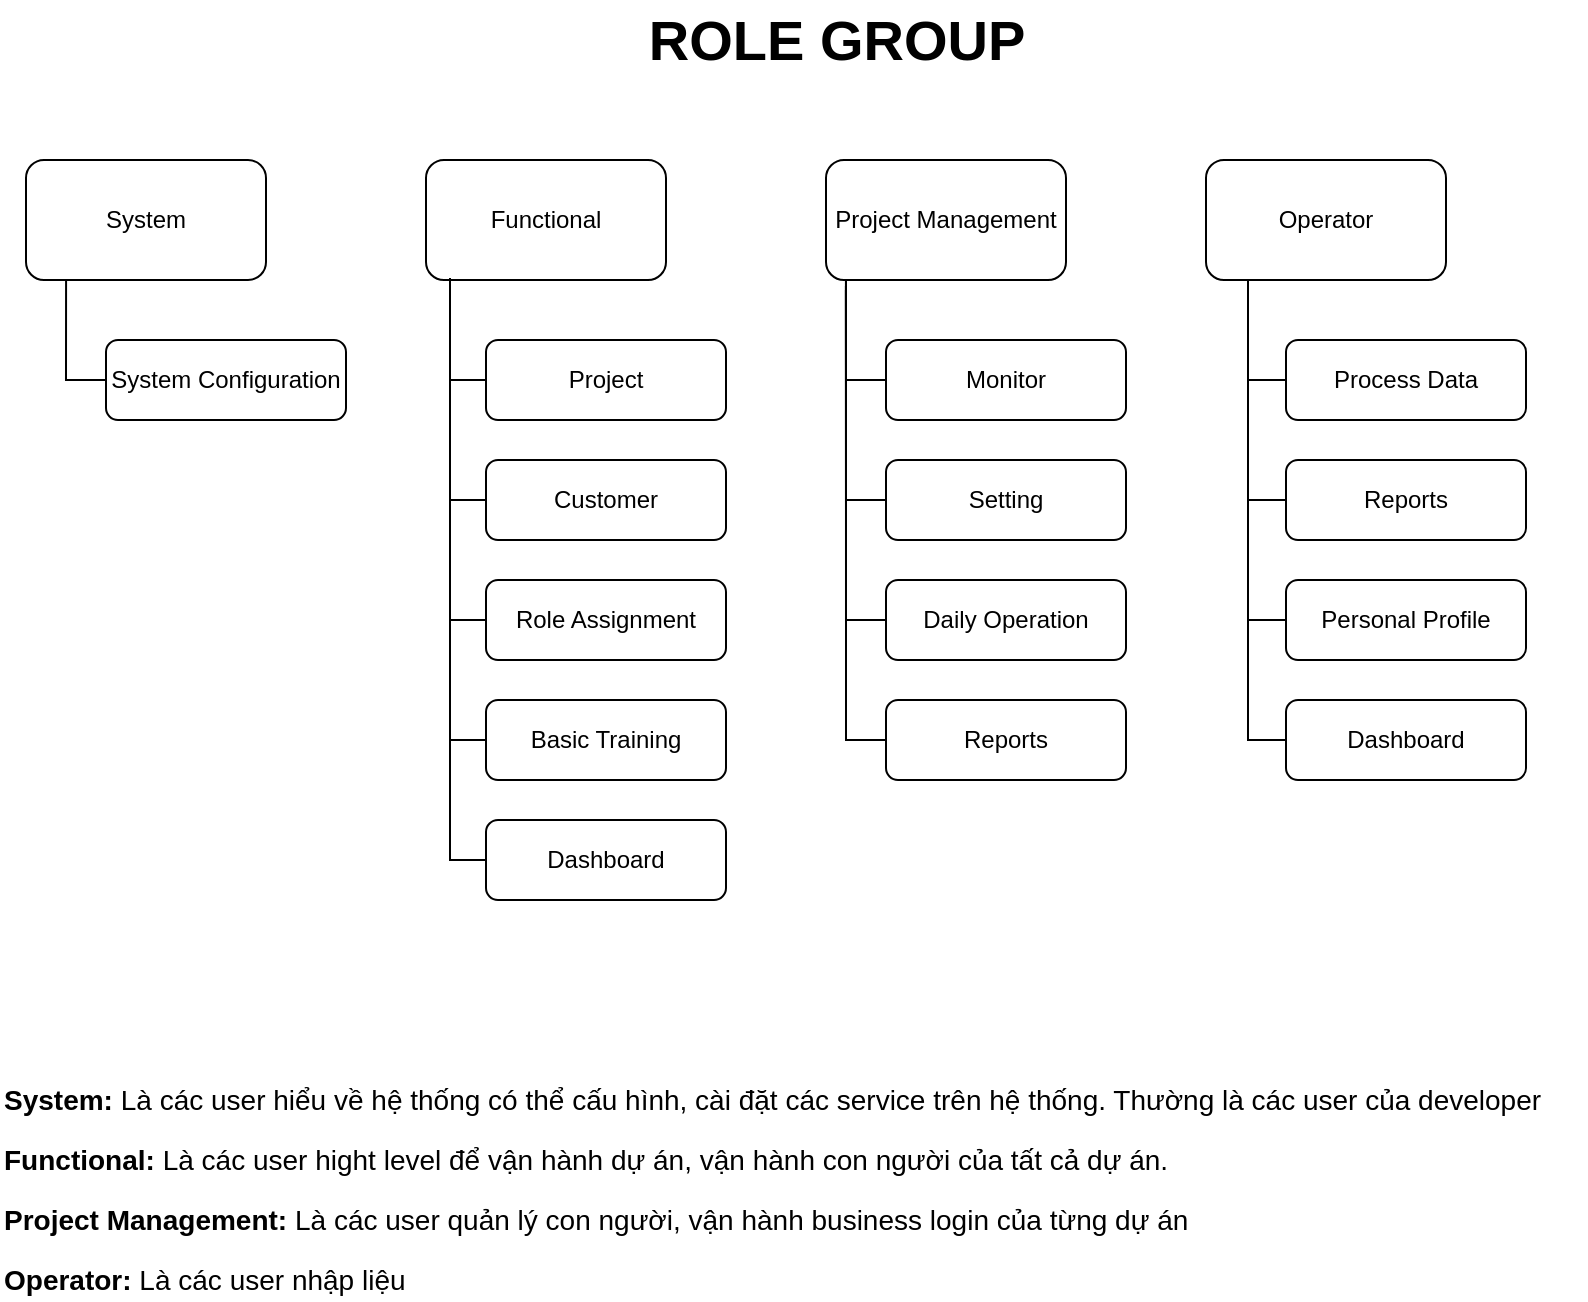 <mxfile version="13.10.1" type="device" pages="11"><diagram id="Ul5pGOL9M224L851KqK9" name="Role group"><mxGraphModel dx="1422" dy="776" grid="1" gridSize="10" guides="1" tooltips="1" connect="1" arrows="1" fold="1" page="1" pageScale="1" pageWidth="827" pageHeight="1169" math="0" shadow="0"><root><mxCell id="0"/><mxCell id="1" parent="0"/><mxCell id="96dbomZdcThVg0KKL2VL-1" value="System" style="rounded=1;whiteSpace=wrap;html=1;" parent="1" vertex="1"><mxGeometry x="30" y="100" width="120" height="60" as="geometry"/></mxCell><mxCell id="96dbomZdcThVg0KKL2VL-2" value="Functional" style="rounded=1;whiteSpace=wrap;html=1;" parent="1" vertex="1"><mxGeometry x="230" y="100" width="120" height="60" as="geometry"/></mxCell><mxCell id="96dbomZdcThVg0KKL2VL-3" value="Project Management" style="rounded=1;whiteSpace=wrap;html=1;" parent="1" vertex="1"><mxGeometry x="430" y="100" width="120" height="60" as="geometry"/></mxCell><mxCell id="96dbomZdcThVg0KKL2VL-4" value="Operator" style="rounded=1;whiteSpace=wrap;html=1;" parent="1" vertex="1"><mxGeometry x="620" y="100" width="120" height="60" as="geometry"/></mxCell><mxCell id="pYGerCpDUYeSSaOQVOxd-25" style="edgeStyle=orthogonalEdgeStyle;rounded=0;orthogonalLoop=1;jettySize=auto;html=1;entryX=0.167;entryY=1;entryDx=0;entryDy=0;entryPerimeter=0;endArrow=none;endFill=0;" parent="1" source="96dbomZdcThVg0KKL2VL-5" target="96dbomZdcThVg0KKL2VL-1" edge="1"><mxGeometry relative="1" as="geometry"><Array as="points"><mxPoint x="50" y="210"/></Array></mxGeometry></mxCell><mxCell id="96dbomZdcThVg0KKL2VL-5" value="System Configuration" style="rounded=1;whiteSpace=wrap;html=1;" parent="1" vertex="1"><mxGeometry x="70" y="190" width="120" height="40" as="geometry"/></mxCell><mxCell id="pYGerCpDUYeSSaOQVOxd-16" style="edgeStyle=orthogonalEdgeStyle;rounded=0;orthogonalLoop=1;jettySize=auto;html=1;entryX=0.1;entryY=0.983;entryDx=0;entryDy=0;entryPerimeter=0;endArrow=none;endFill=0;" parent="1" source="96dbomZdcThVg0KKL2VL-6" target="96dbomZdcThVg0KKL2VL-2" edge="1"><mxGeometry relative="1" as="geometry"><Array as="points"><mxPoint x="242" y="210"/></Array></mxGeometry></mxCell><mxCell id="96dbomZdcThVg0KKL2VL-6" value="Project" style="rounded=1;whiteSpace=wrap;html=1;" parent="1" vertex="1"><mxGeometry x="260" y="190" width="120" height="40" as="geometry"/></mxCell><mxCell id="pYGerCpDUYeSSaOQVOxd-15" style="edgeStyle=orthogonalEdgeStyle;rounded=0;orthogonalLoop=1;jettySize=auto;html=1;entryX=0.1;entryY=1.083;entryDx=0;entryDy=0;entryPerimeter=0;endArrow=none;endFill=0;" parent="1" source="96dbomZdcThVg0KKL2VL-7" target="96dbomZdcThVg0KKL2VL-2" edge="1"><mxGeometry relative="1" as="geometry"><Array as="points"><mxPoint x="242" y="270"/></Array></mxGeometry></mxCell><mxCell id="96dbomZdcThVg0KKL2VL-7" value="Customer" style="rounded=1;whiteSpace=wrap;html=1;" parent="1" vertex="1"><mxGeometry x="260" y="250" width="120" height="40" as="geometry"/></mxCell><mxCell id="pYGerCpDUYeSSaOQVOxd-14" style="edgeStyle=orthogonalEdgeStyle;rounded=0;orthogonalLoop=1;jettySize=auto;html=1;entryX=0.1;entryY=1.017;entryDx=0;entryDy=0;entryPerimeter=0;endArrow=none;endFill=0;" parent="1" source="96dbomZdcThVg0KKL2VL-8" target="96dbomZdcThVg0KKL2VL-2" edge="1"><mxGeometry relative="1" as="geometry"><Array as="points"><mxPoint x="242" y="330"/></Array></mxGeometry></mxCell><mxCell id="96dbomZdcThVg0KKL2VL-8" value="Role Assignment" style="rounded=1;whiteSpace=wrap;html=1;" parent="1" vertex="1"><mxGeometry x="260" y="310" width="120" height="40" as="geometry"/></mxCell><mxCell id="pYGerCpDUYeSSaOQVOxd-13" style="edgeStyle=orthogonalEdgeStyle;rounded=0;orthogonalLoop=1;jettySize=auto;html=1;entryX=0.1;entryY=1.083;entryDx=0;entryDy=0;entryPerimeter=0;endArrow=none;endFill=0;" parent="1" source="96dbomZdcThVg0KKL2VL-9" target="96dbomZdcThVg0KKL2VL-2" edge="1"><mxGeometry relative="1" as="geometry"><Array as="points"><mxPoint x="242" y="390"/></Array></mxGeometry></mxCell><mxCell id="96dbomZdcThVg0KKL2VL-9" value="Basic Training" style="rounded=1;whiteSpace=wrap;html=1;" parent="1" vertex="1"><mxGeometry x="260" y="370" width="120" height="40" as="geometry"/></mxCell><mxCell id="pYGerCpDUYeSSaOQVOxd-11" style="edgeStyle=orthogonalEdgeStyle;rounded=0;orthogonalLoop=1;jettySize=auto;html=1;entryX=0.1;entryY=1.067;entryDx=0;entryDy=0;entryPerimeter=0;endArrow=none;endFill=0;" parent="1" source="96dbomZdcThVg0KKL2VL-10" target="96dbomZdcThVg0KKL2VL-2" edge="1"><mxGeometry relative="1" as="geometry"><Array as="points"><mxPoint x="242" y="450"/></Array></mxGeometry></mxCell><mxCell id="96dbomZdcThVg0KKL2VL-10" value="Dashboard" style="rounded=1;whiteSpace=wrap;html=1;" parent="1" vertex="1"><mxGeometry x="260" y="430" width="120" height="40" as="geometry"/></mxCell><mxCell id="NZ-2w1w4nOEiq4BtdE9R-6" style="edgeStyle=orthogonalEdgeStyle;rounded=0;orthogonalLoop=1;jettySize=auto;html=1;entryX=0.083;entryY=1;entryDx=0;entryDy=0;entryPerimeter=0;endArrow=none;endFill=0;" parent="1" source="96dbomZdcThVg0KKL2VL-12" target="96dbomZdcThVg0KKL2VL-3" edge="1"><mxGeometry relative="1" as="geometry"><Array as="points"><mxPoint x="440" y="210"/></Array></mxGeometry></mxCell><mxCell id="96dbomZdcThVg0KKL2VL-12" value="Monitor" style="rounded=1;whiteSpace=wrap;html=1;" parent="1" vertex="1"><mxGeometry x="460" y="190" width="120" height="40" as="geometry"/></mxCell><mxCell id="NZ-2w1w4nOEiq4BtdE9R-5" style="edgeStyle=orthogonalEdgeStyle;rounded=0;orthogonalLoop=1;jettySize=auto;html=1;entryX=0.083;entryY=1.083;entryDx=0;entryDy=0;entryPerimeter=0;endArrow=none;endFill=0;" parent="1" source="96dbomZdcThVg0KKL2VL-13" target="96dbomZdcThVg0KKL2VL-3" edge="1"><mxGeometry relative="1" as="geometry"><Array as="points"><mxPoint x="440" y="270"/></Array></mxGeometry></mxCell><mxCell id="96dbomZdcThVg0KKL2VL-13" value="Setting" style="rounded=1;whiteSpace=wrap;html=1;" parent="1" vertex="1"><mxGeometry x="460" y="250" width="120" height="40" as="geometry"/></mxCell><mxCell id="NZ-2w1w4nOEiq4BtdE9R-3" style="edgeStyle=orthogonalEdgeStyle;rounded=0;orthogonalLoop=1;jettySize=auto;html=1;endArrow=none;endFill=0;entryX=0.083;entryY=1.05;entryDx=0;entryDy=0;entryPerimeter=0;" parent="1" source="96dbomZdcThVg0KKL2VL-14" target="96dbomZdcThVg0KKL2VL-3" edge="1"><mxGeometry relative="1" as="geometry"><mxPoint x="440" y="160" as="targetPoint"/><Array as="points"><mxPoint x="440" y="330"/></Array></mxGeometry></mxCell><mxCell id="96dbomZdcThVg0KKL2VL-14" value="Daily Operation" style="rounded=1;whiteSpace=wrap;html=1;" parent="1" vertex="1"><mxGeometry x="460" y="310" width="120" height="40" as="geometry"/></mxCell><mxCell id="NZ-2w1w4nOEiq4BtdE9R-4" style="edgeStyle=orthogonalEdgeStyle;rounded=0;orthogonalLoop=1;jettySize=auto;html=1;endArrow=none;endFill=0;" parent="1" source="96dbomZdcThVg0KKL2VL-15" edge="1"><mxGeometry relative="1" as="geometry"><mxPoint x="440" y="160" as="targetPoint"/></mxGeometry></mxCell><mxCell id="96dbomZdcThVg0KKL2VL-15" value="Reports" style="rounded=1;whiteSpace=wrap;html=1;" parent="1" vertex="1"><mxGeometry x="460" y="370" width="120" height="40" as="geometry"/></mxCell><mxCell id="pYGerCpDUYeSSaOQVOxd-20" style="edgeStyle=orthogonalEdgeStyle;rounded=0;orthogonalLoop=1;jettySize=auto;html=1;entryX=0.175;entryY=1.033;entryDx=0;entryDy=0;entryPerimeter=0;endArrow=none;endFill=0;" parent="1" source="96dbomZdcThVg0KKL2VL-16" target="96dbomZdcThVg0KKL2VL-4" edge="1"><mxGeometry relative="1" as="geometry"><Array as="points"><mxPoint x="641" y="210"/></Array></mxGeometry></mxCell><mxCell id="96dbomZdcThVg0KKL2VL-16" value="Process Data" style="rounded=1;whiteSpace=wrap;html=1;" parent="1" vertex="1"><mxGeometry x="660" y="190" width="120" height="40" as="geometry"/></mxCell><mxCell id="pYGerCpDUYeSSaOQVOxd-19" style="edgeStyle=orthogonalEdgeStyle;rounded=0;orthogonalLoop=1;jettySize=auto;html=1;entryX=0.175;entryY=1.1;entryDx=0;entryDy=0;entryPerimeter=0;endArrow=none;endFill=0;" parent="1" source="96dbomZdcThVg0KKL2VL-17" target="96dbomZdcThVg0KKL2VL-4" edge="1"><mxGeometry relative="1" as="geometry"><Array as="points"><mxPoint x="641" y="270"/></Array></mxGeometry></mxCell><mxCell id="96dbomZdcThVg0KKL2VL-17" value="Reports" style="rounded=1;whiteSpace=wrap;html=1;" parent="1" vertex="1"><mxGeometry x="660" y="250" width="120" height="40" as="geometry"/></mxCell><mxCell id="pYGerCpDUYeSSaOQVOxd-17" style="edgeStyle=orthogonalEdgeStyle;rounded=0;orthogonalLoop=1;jettySize=auto;html=1;entryX=0.175;entryY=1;entryDx=0;entryDy=0;entryPerimeter=0;endArrow=none;endFill=0;" parent="1" source="96dbomZdcThVg0KKL2VL-18" target="96dbomZdcThVg0KKL2VL-4" edge="1"><mxGeometry relative="1" as="geometry"><Array as="points"><mxPoint x="641" y="330"/></Array></mxGeometry></mxCell><mxCell id="96dbomZdcThVg0KKL2VL-18" value="Personal Profile" style="rounded=1;whiteSpace=wrap;html=1;" parent="1" vertex="1"><mxGeometry x="660" y="310" width="120" height="40" as="geometry"/></mxCell><mxCell id="pYGerCpDUYeSSaOQVOxd-6" style="edgeStyle=orthogonalEdgeStyle;rounded=0;orthogonalLoop=1;jettySize=auto;html=1;entryX=0.175;entryY=1.067;entryDx=0;entryDy=0;entryPerimeter=0;endArrow=none;endFill=0;" parent="1" source="96dbomZdcThVg0KKL2VL-19" target="96dbomZdcThVg0KKL2VL-4" edge="1"><mxGeometry relative="1" as="geometry"><Array as="points"><mxPoint x="641" y="390"/></Array></mxGeometry></mxCell><mxCell id="96dbomZdcThVg0KKL2VL-19" value="Dashboard" style="rounded=1;whiteSpace=wrap;html=1;" parent="1" vertex="1"><mxGeometry x="660" y="370" width="120" height="40" as="geometry"/></mxCell><mxCell id="96dbomZdcThVg0KKL2VL-20" value="ROLE GROUP" style="text;html=1;align=center;verticalAlign=middle;resizable=0;points=[];autosize=1;fontStyle=1;fontSize=28;" parent="1" vertex="1"><mxGeometry x="335" y="20" width="200" height="40" as="geometry"/></mxCell><mxCell id="96dbomZdcThVg0KKL2VL-21" value="" style="group;align=left;" parent="1" vertex="1" connectable="0"><mxGeometry x="17" y="560" width="793" height="110" as="geometry"/></mxCell><mxCell id="96dbomZdcThVg0KKL2VL-22" value="&lt;span style=&quot;font-size: 14px&quot;&gt;&lt;b&gt;System:&lt;/b&gt; Là các user hiểu về hệ thống có thể cấu hình, cài đặt các service trên hệ thống. Thường là các user của developer&lt;/span&gt;" style="text;html=1;align=left;verticalAlign=middle;resizable=0;points=[];autosize=1;fontSize=14;" parent="96dbomZdcThVg0KKL2VL-21" vertex="1"><mxGeometry x="-4.441e-16" width="790" height="20" as="geometry"/></mxCell><mxCell id="96dbomZdcThVg0KKL2VL-23" value="&lt;div&gt;&lt;b&gt;Functional:&lt;/b&gt;&lt;span&gt; Là các user hight level để vận hành dự án, vận hành con người của tất cả dự án.&lt;/span&gt;&lt;/div&gt;" style="text;html=1;align=left;verticalAlign=middle;resizable=0;points=[];autosize=1;fontSize=14;" parent="96dbomZdcThVg0KKL2VL-21" vertex="1"><mxGeometry y="30" width="600" height="20" as="geometry"/></mxCell><mxCell id="96dbomZdcThVg0KKL2VL-24" value="&lt;b&gt;Project Management:&lt;/b&gt; Là các user quản lý con người, vận hành business login của từng dự án" style="text;html=1;align=left;verticalAlign=middle;resizable=0;points=[];autosize=1;fontSize=14;" parent="96dbomZdcThVg0KKL2VL-21" vertex="1"><mxGeometry y="60" width="610" height="20" as="geometry"/></mxCell><mxCell id="96dbomZdcThVg0KKL2VL-25" value="&lt;b&gt;Operator:&lt;/b&gt;&amp;nbsp;Là các user nhập liệu" style="text;html=1;align=left;verticalAlign=middle;resizable=0;points=[];autosize=1;fontSize=14;" parent="96dbomZdcThVg0KKL2VL-21" vertex="1"><mxGeometry x="-4.441e-16" y="90" width="220" height="20" as="geometry"/></mxCell></root></mxGraphModel></diagram><diagram id="TlNXih6KbPpWqvJl45_j" name="Project Management"><mxGraphModel dx="1422" dy="776" grid="1" gridSize="10" guides="1" tooltips="1" connect="1" arrows="1" fold="1" page="1" pageScale="1" pageWidth="827" pageHeight="1169" math="0" shadow="0"><root><mxCell id="zLUDDpmVEmZncZbx-GoK-0"/><mxCell id="zLUDDpmVEmZncZbx-GoK-1" parent="zLUDDpmVEmZncZbx-GoK-0"/><mxCell id="wR02ONO5IbNdAcfCo4_l-0" value="Project Management" style="rounded=1;whiteSpace=wrap;html=1;" parent="zLUDDpmVEmZncZbx-GoK-1" vertex="1"><mxGeometry x="355" y="30" width="120" height="60" as="geometry"/></mxCell><mxCell id="wR02ONO5IbNdAcfCo4_l-2" value="Monitor" style="rounded=1;whiteSpace=wrap;html=1;" parent="zLUDDpmVEmZncZbx-GoK-1" vertex="1"><mxGeometry x="40" y="120" width="120" height="40" as="geometry"/></mxCell><mxCell id="wR02ONO5IbNdAcfCo4_l-3" value="Setting" style="rounded=1;whiteSpace=wrap;html=1;" parent="zLUDDpmVEmZncZbx-GoK-1" vertex="1"><mxGeometry x="40" y="200" width="120" height="40" as="geometry"/></mxCell><mxCell id="wR02ONO5IbNdAcfCo4_l-4" value="Daily Operation" style="rounded=1;whiteSpace=wrap;html=1;" parent="zLUDDpmVEmZncZbx-GoK-1" vertex="1"><mxGeometry x="40" y="280" width="120" height="40" as="geometry"/></mxCell><mxCell id="wR02ONO5IbNdAcfCo4_l-5" value="Reports" style="rounded=1;whiteSpace=wrap;html=1;" parent="zLUDDpmVEmZncZbx-GoK-1" vertex="1"><mxGeometry x="40" y="360" width="120" height="40" as="geometry"/></mxCell><mxCell id="B9jLhkpdEWcrcLw99D3e-1" value="View and highlight các data cần thiết" style="text;html=1;align=left;verticalAlign=middle;resizable=0;points=[];autosize=1;" parent="zLUDDpmVEmZncZbx-GoK-1" vertex="1"><mxGeometry x="200" y="130" width="210" height="20" as="geometry"/></mxCell><mxCell id="B9jLhkpdEWcrcLw99D3e-3" value="Gồm các chứ năng dùng để: cầu hình, design input output của dự án" style="text;html=1;align=left;verticalAlign=middle;resizable=0;points=[];autosize=1;" parent="zLUDDpmVEmZncZbx-GoK-1" vertex="1"><mxGeometry x="200" y="210" width="380" height="20" as="geometry"/></mxCell><mxCell id="B9jLhkpdEWcrcLw99D3e-4" value="Gồm các functon mà một management phải làm háng ngày &lt;br&gt;(dashboard, function and task assignment, batch priority)" style="text;html=1;align=left;verticalAlign=middle;resizable=0;points=[];autosize=1;" parent="zLUDDpmVEmZncZbx-GoK-1" vertex="1"><mxGeometry x="200" y="285" width="330" height="30" as="geometry"/></mxCell><mxCell id="B9jLhkpdEWcrcLw99D3e-5" value="Performance:&amp;nbsp;&lt;br&gt;Quality:&amp;nbsp;&lt;br&gt;Check list: ...." style="text;html=1;align=left;verticalAlign=middle;resizable=0;points=[];autosize=1;" parent="zLUDDpmVEmZncZbx-GoK-1" vertex="1"><mxGeometry x="200" y="355" width="90" height="50" as="geometry"/></mxCell></root></mxGraphModel></diagram><diagram id="WG2PQzbR1si95Z9G6_Qu" name="Functional"><mxGraphModel dx="1422" dy="776" grid="1" gridSize="10" guides="1" tooltips="1" connect="1" arrows="1" fold="1" page="1" pageScale="1" pageWidth="827" pageHeight="1169" math="0" shadow="0"><root><mxCell id="Dxm8O9DaqLjVyQkJOqSc-0"/><mxCell id="Dxm8O9DaqLjVyQkJOqSc-1" parent="Dxm8O9DaqLjVyQkJOqSc-0"/><mxCell id="OXSiI_qBFG1aUEAgODRP-0" value="Functional" style="rounded=1;whiteSpace=wrap;html=1;" parent="Dxm8O9DaqLjVyQkJOqSc-1" vertex="1"><mxGeometry x="353" y="40" width="120" height="60" as="geometry"/></mxCell><mxCell id="OXSiI_qBFG1aUEAgODRP-1" value="Project" style="rounded=1;whiteSpace=wrap;html=1;" parent="Dxm8O9DaqLjVyQkJOqSc-1" vertex="1"><mxGeometry x="40" y="160" width="120" height="40" as="geometry"/></mxCell><mxCell id="OXSiI_qBFG1aUEAgODRP-2" value="Customer" style="rounded=1;whiteSpace=wrap;html=1;" parent="Dxm8O9DaqLjVyQkJOqSc-1" vertex="1"><mxGeometry x="40" y="240" width="120" height="40" as="geometry"/></mxCell><mxCell id="OXSiI_qBFG1aUEAgODRP-3" value="Role Assignment" style="rounded=1;whiteSpace=wrap;html=1;" parent="Dxm8O9DaqLjVyQkJOqSc-1" vertex="1"><mxGeometry x="40" y="320" width="120" height="40" as="geometry"/></mxCell><mxCell id="OXSiI_qBFG1aUEAgODRP-4" value="Basic Training" style="rounded=1;whiteSpace=wrap;html=1;" parent="Dxm8O9DaqLjVyQkJOqSc-1" vertex="1"><mxGeometry x="40" y="400" width="120" height="40" as="geometry"/></mxCell><mxCell id="OXSiI_qBFG1aUEAgODRP-5" value="Dashboard" style="rounded=1;whiteSpace=wrap;html=1;" parent="Dxm8O9DaqLjVyQkJOqSc-1" vertex="1"><mxGeometry x="40" y="480" width="120" height="40" as="geometry"/></mxCell><mxCell id="OXSiI_qBFG1aUEAgODRP-6" value="Thêm, xóa, sửa tất cả các dự án trên hệ thống." style="text;html=1;align=left;verticalAlign=middle;resizable=0;points=[];autosize=1;" parent="Dxm8O9DaqLjVyQkJOqSc-1" vertex="1"><mxGeometry x="200" y="170" width="270" height="20" as="geometry"/></mxCell><mxCell id="OXSiI_qBFG1aUEAgODRP-7" value="Thêm, xóa, sửa tất cả các khách hàng trên hệ thống." style="text;html=1;align=left;verticalAlign=middle;resizable=0;points=[];autosize=1;" parent="Dxm8O9DaqLjVyQkJOqSc-1" vertex="1"><mxGeometry x="200" y="250" width="300" height="20" as="geometry"/></mxCell><mxCell id="OXSiI_qBFG1aUEAgODRP-8" value="Assign bất cứ một quyền hoặc chức năng nào của hệ thống cho một user bất kỳ trong hệ thống&lt;br&gt;" style="text;html=1;align=left;verticalAlign=middle;resizable=0;points=[];autosize=1;" parent="Dxm8O9DaqLjVyQkJOqSc-1" vertex="1"><mxGeometry x="200" y="330" width="530" height="20" as="geometry"/></mxCell><mxCell id="OXSiI_qBFG1aUEAgODRP-10" value="Là nơi training chung về các kỹ năng mà một operator phải có ở mức basic" style="text;html=1;align=left;verticalAlign=middle;resizable=0;points=[];autosize=1;" parent="Dxm8O9DaqLjVyQkJOqSc-1" vertex="1"><mxGeometry x="200" y="410" width="420" height="20" as="geometry"/></mxCell><mxCell id="d0-P2vF63dteFEmnkujY-0" value="Thể hiện overview về các process, project mà user đó đang có quyền. Cái này đang chờ lấy&amp;nbsp;requirement" style="text;html=1;align=left;verticalAlign=middle;resizable=0;points=[];autosize=1;" parent="Dxm8O9DaqLjVyQkJOqSc-1" vertex="1"><mxGeometry x="200" y="490" width="570" height="20" as="geometry"/></mxCell></root></mxGraphModel></diagram><diagram id="ozFFPOUogNq3868QT5LZ" name="Operator"><mxGraphModel dx="1422" dy="776" grid="1" gridSize="10" guides="1" tooltips="1" connect="1" arrows="1" fold="1" page="1" pageScale="1" pageWidth="827" pageHeight="1169" math="0" shadow="0"><root><mxCell id="hao0nZ9FIwORT41VQpXB-0"/><mxCell id="hao0nZ9FIwORT41VQpXB-1" parent="hao0nZ9FIwORT41VQpXB-0"/><mxCell id="R-xFtd9QKtlCluE_Qo6A-0" value="Operator" style="rounded=1;whiteSpace=wrap;html=1;" parent="hao0nZ9FIwORT41VQpXB-1" vertex="1"><mxGeometry x="354" y="30" width="120" height="60" as="geometry"/></mxCell><mxCell id="R-xFtd9QKtlCluE_Qo6A-1" value="Process Data" style="rounded=1;whiteSpace=wrap;html=1;" parent="hao0nZ9FIwORT41VQpXB-1" vertex="1"><mxGeometry x="40" y="120" width="120" height="40" as="geometry"/></mxCell><mxCell id="R-xFtd9QKtlCluE_Qo6A-2" value="Reports" style="rounded=1;whiteSpace=wrap;html=1;" parent="hao0nZ9FIwORT41VQpXB-1" vertex="1"><mxGeometry x="40" y="200" width="120" height="40" as="geometry"/></mxCell><mxCell id="R-xFtd9QKtlCluE_Qo6A-3" value="Personal Profile" style="rounded=1;whiteSpace=wrap;html=1;" parent="hao0nZ9FIwORT41VQpXB-1" vertex="1"><mxGeometry x="40" y="280" width="120" height="40" as="geometry"/></mxCell><mxCell id="R-xFtd9QKtlCluE_Qo6A-4" value="Dashboard" style="rounded=1;whiteSpace=wrap;html=1;" parent="hao0nZ9FIwORT41VQpXB-1" vertex="1"><mxGeometry x="40" y="360" width="120" height="40" as="geometry"/></mxCell><mxCell id="XYO25RLm5ABXz1YEh-4f-0" value="Gồm các task mà user đó có quyền làm trên các dự án." style="text;html=1;align=left;verticalAlign=middle;resizable=0;points=[];autosize=1;" parent="hao0nZ9FIwORT41VQpXB-1" vertex="1"><mxGeometry x="200" y="130" width="310" height="20" as="geometry"/></mxCell><mxCell id="XYO25RLm5ABXz1YEh-4f-2" value="View các thông tin report của user đó." style="text;html=1;align=left;verticalAlign=middle;resizable=0;points=[];autosize=1;" parent="hao0nZ9FIwORT41VQpXB-1" vertex="1"><mxGeometry x="200" y="210" width="220" height="20" as="geometry"/></mxCell></root></mxGraphModel></diagram><diagram id="XrszeOD6euRZOxOW-Mp2" name="Page-5"><mxGraphModel dx="1422" dy="776" grid="1" gridSize="10" guides="1" tooltips="1" connect="1" arrows="1" fold="1" page="1" pageScale="1" pageWidth="827" pageHeight="1169" math="0" shadow="0"><root><mxCell id="faFZAseeAN6_881Y_uRm-0"/><mxCell id="faFZAseeAN6_881Y_uRm-1" parent="faFZAseeAN6_881Y_uRm-0"/><mxCell id="faFZAseeAN6_881Y_uRm-4" value="" style="endArrow=none;html=1;strokeWidth=3;" parent="faFZAseeAN6_881Y_uRm-1" edge="1"><mxGeometry width="50" height="50" relative="1" as="geometry"><mxPoint x="40" y="113" as="sourcePoint"/><mxPoint x="180" y="113" as="targetPoint"/></mxGeometry></mxCell><mxCell id="faFZAseeAN6_881Y_uRm-5" value="System" style="text;html=1;align=left;verticalAlign=middle;resizable=0;points=[];autosize=1;fontStyle=1;fontSize=17;" parent="faFZAseeAN6_881Y_uRm-1" vertex="1"><mxGeometry x="40" y="80" width="80" height="30" as="geometry"/></mxCell><mxCell id="kfekCa6GeYBDthOBXa_D-0" value="System Configuration" style="rounded=1;whiteSpace=wrap;html=1;" parent="faFZAseeAN6_881Y_uRm-1" vertex="1"><mxGeometry x="70" y="123" width="120" height="40" as="geometry"/></mxCell><mxCell id="kfekCa6GeYBDthOBXa_D-1" value="" style="endArrow=none;html=1;strokeWidth=3;" parent="faFZAseeAN6_881Y_uRm-1" edge="1"><mxGeometry width="50" height="50" relative="1" as="geometry"><mxPoint x="40" y="206" as="sourcePoint"/><mxPoint x="180" y="206" as="targetPoint"/></mxGeometry></mxCell><mxCell id="kfekCa6GeYBDthOBXa_D-2" value="Functional" style="text;html=1;align=left;verticalAlign=middle;resizable=0;points=[];autosize=1;fontStyle=1;fontSize=17;" parent="faFZAseeAN6_881Y_uRm-1" vertex="1"><mxGeometry x="40" y="173" width="100" height="30" as="geometry"/></mxCell><mxCell id="iTMPWLtotsvdv5jsyglL-1" value="Account Management" style="rounded=1;whiteSpace=wrap;html=1;" parent="faFZAseeAN6_881Y_uRm-1" vertex="1"><mxGeometry x="70" y="219" width="130" height="40" as="geometry"/></mxCell><mxCell id="iTMPWLtotsvdv5jsyglL-2" value="User Assignment" style="rounded=1;whiteSpace=wrap;html=1;" parent="faFZAseeAN6_881Y_uRm-1" vertex="1"><mxGeometry x="540" y="219" width="140" height="40" as="geometry"/></mxCell><mxCell id="iTMPWLtotsvdv5jsyglL-3" value="Customers Information" style="rounded=1;whiteSpace=wrap;html=1;" parent="faFZAseeAN6_881Y_uRm-1" vertex="1"><mxGeometry x="220" y="219" width="140" height="40" as="geometry"/></mxCell><mxCell id="iTMPWLtotsvdv5jsyglL-4" value="Projects Information" style="rounded=1;whiteSpace=wrap;html=1;" parent="faFZAseeAN6_881Y_uRm-1" vertex="1"><mxGeometry x="380" y="219" width="140" height="40" as="geometry"/></mxCell><mxCell id="l8sxcxnQ0wFvfLaRFMh5-0" value="Basic Training" style="rounded=1;whiteSpace=wrap;html=1;" parent="faFZAseeAN6_881Y_uRm-1" vertex="1"><mxGeometry x="220" y="270" width="140" height="40" as="geometry"/></mxCell><mxCell id="wJaj3kf1OKvtTfGUQ1vm-15" value="Table" style="shape=table;html=1;whiteSpace=wrap;startSize=30;container=1;collapsible=0;childLayout=tableLayout;fixedRows=1;rowLines=0;fontStyle=1;align=center;fontSize=17;" parent="faFZAseeAN6_881Y_uRm-1" vertex="1"><mxGeometry x="40" y="370" width="750" height="310" as="geometry"/></mxCell><mxCell id="wJaj3kf1OKvtTfGUQ1vm-16" value="" style="shape=partialRectangle;html=1;whiteSpace=wrap;collapsible=0;dropTarget=0;pointerEvents=0;fillColor=none;top=0;left=0;bottom=1;right=0;points=[[0,0.5],[1,0.5]];portConstraint=eastwest;" parent="wJaj3kf1OKvtTfGUQ1vm-15" vertex="1"><mxGeometry y="30" width="750" height="30" as="geometry"/></mxCell><mxCell id="wJaj3kf1OKvtTfGUQ1vm-17" value="Project name" style="shape=partialRectangle;html=1;whiteSpace=wrap;connectable=0;fillColor=none;top=0;left=0;bottom=0;right=0;overflow=hidden;" parent="wJaj3kf1OKvtTfGUQ1vm-16" vertex="1"><mxGeometry width="417" height="30" as="geometry"/></mxCell><mxCell id="wJaj3kf1OKvtTfGUQ1vm-18" value="Customer name" style="shape=partialRectangle;html=1;whiteSpace=wrap;connectable=0;fillColor=none;top=0;left=0;bottom=0;right=0;align=center;spacingLeft=6;overflow=hidden;" parent="wJaj3kf1OKvtTfGUQ1vm-16" vertex="1"><mxGeometry x="417" width="333" height="30" as="geometry"/></mxCell><mxCell id="wJaj3kf1OKvtTfGUQ1vm-28" value="" style="rounded=0;whiteSpace=wrap;html=1;fontSize=17;align=center;fillColor=none;" parent="faFZAseeAN6_881Y_uRm-1" vertex="1"><mxGeometry x="9" y="20" width="810" height="680" as="geometry"/></mxCell><mxCell id="wJaj3kf1OKvtTfGUQ1vm-30" value="" style="endArrow=none;html=1;strokeWidth=1;fontSize=17;" parent="faFZAseeAN6_881Y_uRm-1" edge="1"><mxGeometry width="50" height="50" relative="1" as="geometry"><mxPoint x="10" y="70" as="sourcePoint"/><mxPoint x="820" y="70" as="targetPoint"/></mxGeometry></mxCell><mxCell id="wJaj3kf1OKvtTfGUQ1vm-32" value="User Name" style="text;html=1;align=center;verticalAlign=middle;resizable=0;points=[];autosize=1;fontSize=17;" parent="faFZAseeAN6_881Y_uRm-1" vertex="1"><mxGeometry x="710" y="30" width="100" height="30" as="geometry"/></mxCell><mxCell id="wJaj3kf1OKvtTfGUQ1vm-33" value="DIgi-texx" style="text;html=1;align=center;verticalAlign=middle;resizable=0;points=[];autosize=1;fontSize=17;" parent="faFZAseeAN6_881Y_uRm-1" vertex="1"><mxGeometry x="50" y="30" width="80" height="30" as="geometry"/></mxCell><mxCell id="wJaj3kf1OKvtTfGUQ1vm-34" value="" style="shape=table;html=1;whiteSpace=wrap;startSize=0;container=1;collapsible=0;childLayout=tableLayout;fillColor=none;fontSize=17;align=center;" parent="faFZAseeAN6_881Y_uRm-1" vertex="1"><mxGeometry x="13" y="30" width="31" height="30" as="geometry"/></mxCell><mxCell id="wJaj3kf1OKvtTfGUQ1vm-35" value="" style="shape=partialRectangle;html=1;whiteSpace=wrap;collapsible=0;dropTarget=0;pointerEvents=0;fillColor=none;top=0;left=0;bottom=0;right=0;points=[[0,0.5],[1,0.5]];portConstraint=eastwest;" parent="wJaj3kf1OKvtTfGUQ1vm-34" vertex="1"><mxGeometry width="31" height="11" as="geometry"/></mxCell><mxCell id="wJaj3kf1OKvtTfGUQ1vm-36" value="" style="shape=partialRectangle;html=1;whiteSpace=wrap;connectable=0;fillColor=none;top=0;left=0;bottom=0;right=0;overflow=hidden;" parent="wJaj3kf1OKvtTfGUQ1vm-35" vertex="1"><mxGeometry width="10" height="11" as="geometry"/></mxCell><mxCell id="wJaj3kf1OKvtTfGUQ1vm-37" value="" style="shape=partialRectangle;html=1;whiteSpace=wrap;connectable=0;fillColor=none;top=0;left=0;bottom=0;right=0;overflow=hidden;" parent="wJaj3kf1OKvtTfGUQ1vm-35" vertex="1"><mxGeometry x="10" width="9" height="11" as="geometry"/></mxCell><mxCell id="wJaj3kf1OKvtTfGUQ1vm-38" value="" style="shape=partialRectangle;html=1;whiteSpace=wrap;connectable=0;fillColor=none;top=0;left=0;bottom=0;right=0;overflow=hidden;" parent="wJaj3kf1OKvtTfGUQ1vm-35" vertex="1"><mxGeometry x="19" width="12" height="11" as="geometry"/></mxCell><mxCell id="wJaj3kf1OKvtTfGUQ1vm-39" value="" style="shape=partialRectangle;html=1;whiteSpace=wrap;collapsible=0;dropTarget=0;pointerEvents=0;fillColor=none;top=0;left=0;bottom=0;right=0;points=[[0,0.5],[1,0.5]];portConstraint=eastwest;" parent="wJaj3kf1OKvtTfGUQ1vm-34" vertex="1"><mxGeometry y="11" width="31" height="9" as="geometry"/></mxCell><mxCell id="wJaj3kf1OKvtTfGUQ1vm-40" value="" style="shape=partialRectangle;html=1;whiteSpace=wrap;connectable=0;fillColor=none;top=0;left=0;bottom=0;right=0;overflow=hidden;" parent="wJaj3kf1OKvtTfGUQ1vm-39" vertex="1"><mxGeometry width="10" height="9" as="geometry"/></mxCell><mxCell id="wJaj3kf1OKvtTfGUQ1vm-41" value="" style="shape=partialRectangle;html=1;whiteSpace=wrap;connectable=0;fillColor=none;top=0;left=0;bottom=0;right=0;overflow=hidden;" parent="wJaj3kf1OKvtTfGUQ1vm-39" vertex="1"><mxGeometry x="10" width="9" height="9" as="geometry"/></mxCell><mxCell id="wJaj3kf1OKvtTfGUQ1vm-42" value="" style="shape=partialRectangle;html=1;whiteSpace=wrap;connectable=0;fillColor=none;top=0;left=0;bottom=0;right=0;overflow=hidden;" parent="wJaj3kf1OKvtTfGUQ1vm-39" vertex="1"><mxGeometry x="19" width="12" height="9" as="geometry"/></mxCell><mxCell id="wJaj3kf1OKvtTfGUQ1vm-43" value="" style="shape=partialRectangle;html=1;whiteSpace=wrap;collapsible=0;dropTarget=0;pointerEvents=0;fillColor=none;top=0;left=0;bottom=0;right=0;points=[[0,0.5],[1,0.5]];portConstraint=eastwest;" parent="wJaj3kf1OKvtTfGUQ1vm-34" vertex="1"><mxGeometry y="20" width="31" height="10" as="geometry"/></mxCell><mxCell id="wJaj3kf1OKvtTfGUQ1vm-44" value="" style="shape=partialRectangle;html=1;whiteSpace=wrap;connectable=0;fillColor=none;top=0;left=0;bottom=0;right=0;overflow=hidden;" parent="wJaj3kf1OKvtTfGUQ1vm-43" vertex="1"><mxGeometry width="10" height="10" as="geometry"/></mxCell><mxCell id="wJaj3kf1OKvtTfGUQ1vm-45" value="" style="shape=partialRectangle;html=1;whiteSpace=wrap;connectable=0;fillColor=none;top=0;left=0;bottom=0;right=0;overflow=hidden;" parent="wJaj3kf1OKvtTfGUQ1vm-43" vertex="1"><mxGeometry x="10" width="9" height="10" as="geometry"/></mxCell><mxCell id="wJaj3kf1OKvtTfGUQ1vm-46" value="" style="shape=partialRectangle;html=1;whiteSpace=wrap;connectable=0;fillColor=none;top=0;left=0;bottom=0;right=0;overflow=hidden;" parent="wJaj3kf1OKvtTfGUQ1vm-43" vertex="1"><mxGeometry x="19" width="12" height="10" as="geometry"/></mxCell><mxCell id="aKOzckySN0x1SUFPht0F-0" value="Project Setting" style="rounded=1;whiteSpace=wrap;html=1;" parent="faFZAseeAN6_881Y_uRm-1" vertex="1"><mxGeometry x="70" y="270" width="130" height="40" as="geometry"/></mxCell><mxCell id="7Ph9Pt5EsF2JF8cdkjyz-0" value="" style="endArrow=none;html=1;strokeWidth=3;" parent="faFZAseeAN6_881Y_uRm-1" edge="1"><mxGeometry width="50" height="50" relative="1" as="geometry"><mxPoint x="44" y="353" as="sourcePoint"/><mxPoint x="184" y="353" as="targetPoint"/></mxGeometry></mxCell><mxCell id="7Ph9Pt5EsF2JF8cdkjyz-1" value="Training" style="text;html=1;align=left;verticalAlign=middle;resizable=0;points=[];autosize=1;fontStyle=1;fontSize=17;" parent="faFZAseeAN6_881Y_uRm-1" vertex="1"><mxGeometry x="44" y="320" width="80" height="30" as="geometry"/></mxCell><mxCell id="dlxCrZ9gLRwF4GyT2Wyo-0" value="" style="endArrow=none;html=1;strokeWidth=3;" parent="faFZAseeAN6_881Y_uRm-1" edge="1"><mxGeometry width="50" height="50" relative="1" as="geometry"><mxPoint x="200" y="353" as="sourcePoint"/><mxPoint x="340" y="353" as="targetPoint"/></mxGeometry></mxCell><mxCell id="dlxCrZ9gLRwF4GyT2Wyo-1" value="Operation" style="text;html=1;align=left;verticalAlign=middle;resizable=0;points=[];autosize=1;fontStyle=1;fontSize=17;" parent="faFZAseeAN6_881Y_uRm-1" vertex="1"><mxGeometry x="200" y="320" width="100" height="30" as="geometry"/></mxCell></root></mxGraphModel></diagram><diagram id="f6k6_CTY2uah76zKG4sw" name="Page-6"><mxGraphModel dx="1422" dy="776" grid="1" gridSize="10" guides="1" tooltips="1" connect="1" arrows="1" fold="1" page="1" pageScale="1" pageWidth="827" pageHeight="1169" math="0" shadow="0"><root><mxCell id="agCuZGOT-py61Nmcvqx6-0"/><mxCell id="agCuZGOT-py61Nmcvqx6-1" parent="agCuZGOT-py61Nmcvqx6-0"/><mxCell id="_ecHCSv5xMoyEM0dJwLd-0" value="" style="endArrow=none;html=1;strokeWidth=3;" parent="agCuZGOT-py61Nmcvqx6-1" edge="1"><mxGeometry width="50" height="50" relative="1" as="geometry"><mxPoint x="40" y="113" as="sourcePoint"/><mxPoint x="180" y="113" as="targetPoint"/></mxGeometry></mxCell><mxCell id="_ecHCSv5xMoyEM0dJwLd-1" value="Training" style="text;html=1;align=left;verticalAlign=middle;resizable=0;points=[];autosize=1;fontStyle=1;fontSize=17;" parent="agCuZGOT-py61Nmcvqx6-1" vertex="1"><mxGeometry x="40" y="80" width="80" height="30" as="geometry"/></mxCell><mxCell id="_ecHCSv5xMoyEM0dJwLd-2" value="Form 1" style="rounded=1;whiteSpace=wrap;html=1;" parent="agCuZGOT-py61Nmcvqx6-1" vertex="1"><mxGeometry x="70" y="123" width="120" height="40" as="geometry"/></mxCell><mxCell id="_ecHCSv5xMoyEM0dJwLd-3" value="" style="endArrow=none;html=1;strokeWidth=3;" parent="agCuZGOT-py61Nmcvqx6-1" edge="1"><mxGeometry width="50" height="50" relative="1" as="geometry"><mxPoint x="40" y="203" as="sourcePoint"/><mxPoint x="180" y="203" as="targetPoint"/></mxGeometry></mxCell><mxCell id="_ecHCSv5xMoyEM0dJwLd-4" value="Operator" style="text;html=1;align=left;verticalAlign=middle;resizable=0;points=[];autosize=1;fontStyle=1;fontSize=17;" parent="agCuZGOT-py61Nmcvqx6-1" vertex="1"><mxGeometry x="40" y="170" width="90" height="30" as="geometry"/></mxCell><mxCell id="_ecHCSv5xMoyEM0dJwLd-5" value="" style="rounded=0;whiteSpace=wrap;html=1;fontSize=17;align=center;fillColor=none;" parent="agCuZGOT-py61Nmcvqx6-1" vertex="1"><mxGeometry x="9" y="20" width="810" height="580" as="geometry"/></mxCell><mxCell id="_ecHCSv5xMoyEM0dJwLd-6" value="" style="endArrow=none;html=1;strokeWidth=1;fontSize=17;" parent="agCuZGOT-py61Nmcvqx6-1" edge="1"><mxGeometry width="50" height="50" relative="1" as="geometry"><mxPoint x="10" y="70" as="sourcePoint"/><mxPoint x="820" y="70" as="targetPoint"/></mxGeometry></mxCell><mxCell id="_ecHCSv5xMoyEM0dJwLd-7" value="User Name" style="text;html=1;align=center;verticalAlign=middle;resizable=0;points=[];autosize=1;fontSize=17;" parent="agCuZGOT-py61Nmcvqx6-1" vertex="1"><mxGeometry x="710" y="30" width="100" height="30" as="geometry"/></mxCell><mxCell id="_ecHCSv5xMoyEM0dJwLd-8" value="Digi-texx" style="text;html=1;align=center;verticalAlign=middle;resizable=0;points=[];autosize=1;fontSize=17;" parent="agCuZGOT-py61Nmcvqx6-1" vertex="1"><mxGeometry x="50" y="30" width="80" height="30" as="geometry"/></mxCell><mxCell id="_ecHCSv5xMoyEM0dJwLd-9" value="" style="shape=table;html=1;whiteSpace=wrap;startSize=0;container=1;collapsible=0;childLayout=tableLayout;fillColor=none;fontSize=17;align=center;" parent="agCuZGOT-py61Nmcvqx6-1" vertex="1"><mxGeometry x="13" y="30" width="31" height="30" as="geometry"/></mxCell><mxCell id="_ecHCSv5xMoyEM0dJwLd-10" value="" style="shape=partialRectangle;html=1;whiteSpace=wrap;collapsible=0;dropTarget=0;pointerEvents=0;fillColor=none;top=0;left=0;bottom=0;right=0;points=[[0,0.5],[1,0.5]];portConstraint=eastwest;" parent="_ecHCSv5xMoyEM0dJwLd-9" vertex="1"><mxGeometry width="31" height="11" as="geometry"/></mxCell><mxCell id="_ecHCSv5xMoyEM0dJwLd-11" value="" style="shape=partialRectangle;html=1;whiteSpace=wrap;connectable=0;fillColor=none;top=0;left=0;bottom=0;right=0;overflow=hidden;" parent="_ecHCSv5xMoyEM0dJwLd-10" vertex="1"><mxGeometry width="10" height="11" as="geometry"/></mxCell><mxCell id="_ecHCSv5xMoyEM0dJwLd-12" value="" style="shape=partialRectangle;html=1;whiteSpace=wrap;connectable=0;fillColor=none;top=0;left=0;bottom=0;right=0;overflow=hidden;" parent="_ecHCSv5xMoyEM0dJwLd-10" vertex="1"><mxGeometry x="10" width="9" height="11" as="geometry"/></mxCell><mxCell id="_ecHCSv5xMoyEM0dJwLd-13" value="" style="shape=partialRectangle;html=1;whiteSpace=wrap;connectable=0;fillColor=none;top=0;left=0;bottom=0;right=0;overflow=hidden;" parent="_ecHCSv5xMoyEM0dJwLd-10" vertex="1"><mxGeometry x="19" width="12" height="11" as="geometry"/></mxCell><mxCell id="_ecHCSv5xMoyEM0dJwLd-14" value="" style="shape=partialRectangle;html=1;whiteSpace=wrap;collapsible=0;dropTarget=0;pointerEvents=0;fillColor=none;top=0;left=0;bottom=0;right=0;points=[[0,0.5],[1,0.5]];portConstraint=eastwest;" parent="_ecHCSv5xMoyEM0dJwLd-9" vertex="1"><mxGeometry y="11" width="31" height="9" as="geometry"/></mxCell><mxCell id="_ecHCSv5xMoyEM0dJwLd-15" value="" style="shape=partialRectangle;html=1;whiteSpace=wrap;connectable=0;fillColor=none;top=0;left=0;bottom=0;right=0;overflow=hidden;" parent="_ecHCSv5xMoyEM0dJwLd-14" vertex="1"><mxGeometry width="10" height="9" as="geometry"/></mxCell><mxCell id="_ecHCSv5xMoyEM0dJwLd-16" value="" style="shape=partialRectangle;html=1;whiteSpace=wrap;connectable=0;fillColor=none;top=0;left=0;bottom=0;right=0;overflow=hidden;" parent="_ecHCSv5xMoyEM0dJwLd-14" vertex="1"><mxGeometry x="10" width="9" height="9" as="geometry"/></mxCell><mxCell id="_ecHCSv5xMoyEM0dJwLd-17" value="" style="shape=partialRectangle;html=1;whiteSpace=wrap;connectable=0;fillColor=none;top=0;left=0;bottom=0;right=0;overflow=hidden;" parent="_ecHCSv5xMoyEM0dJwLd-14" vertex="1"><mxGeometry x="19" width="12" height="9" as="geometry"/></mxCell><mxCell id="_ecHCSv5xMoyEM0dJwLd-18" value="" style="shape=partialRectangle;html=1;whiteSpace=wrap;collapsible=0;dropTarget=0;pointerEvents=0;fillColor=none;top=0;left=0;bottom=0;right=0;points=[[0,0.5],[1,0.5]];portConstraint=eastwest;" parent="_ecHCSv5xMoyEM0dJwLd-9" vertex="1"><mxGeometry y="20" width="31" height="10" as="geometry"/></mxCell><mxCell id="_ecHCSv5xMoyEM0dJwLd-19" value="" style="shape=partialRectangle;html=1;whiteSpace=wrap;connectable=0;fillColor=none;top=0;left=0;bottom=0;right=0;overflow=hidden;" parent="_ecHCSv5xMoyEM0dJwLd-18" vertex="1"><mxGeometry width="10" height="10" as="geometry"/></mxCell><mxCell id="_ecHCSv5xMoyEM0dJwLd-20" value="" style="shape=partialRectangle;html=1;whiteSpace=wrap;connectable=0;fillColor=none;top=0;left=0;bottom=0;right=0;overflow=hidden;" parent="_ecHCSv5xMoyEM0dJwLd-18" vertex="1"><mxGeometry x="10" width="9" height="10" as="geometry"/></mxCell><mxCell id="_ecHCSv5xMoyEM0dJwLd-21" value="" style="shape=partialRectangle;html=1;whiteSpace=wrap;connectable=0;fillColor=none;top=0;left=0;bottom=0;right=0;overflow=hidden;" parent="_ecHCSv5xMoyEM0dJwLd-18" vertex="1"><mxGeometry x="19" width="12" height="10" as="geometry"/></mxCell><mxCell id="_ecHCSv5xMoyEM0dJwLd-22" value="Form 2" style="rounded=1;whiteSpace=wrap;html=1;" parent="agCuZGOT-py61Nmcvqx6-1" vertex="1"><mxGeometry x="210" y="123" width="120" height="40" as="geometry"/></mxCell><mxCell id="_ecHCSv5xMoyEM0dJwLd-23" value="Form 1" style="rounded=1;whiteSpace=wrap;html=1;" parent="agCuZGOT-py61Nmcvqx6-1" vertex="1"><mxGeometry x="70" y="217" width="120" height="40" as="geometry"/></mxCell><mxCell id="_ecHCSv5xMoyEM0dJwLd-24" value="Form 2" style="rounded=1;whiteSpace=wrap;html=1;" parent="agCuZGOT-py61Nmcvqx6-1" vertex="1"><mxGeometry x="210" y="217" width="120" height="40" as="geometry"/></mxCell><mxCell id="_ecHCSv5xMoyEM0dJwLd-25" value="" style="endArrow=none;html=1;strokeWidth=3;" parent="agCuZGOT-py61Nmcvqx6-1" edge="1"><mxGeometry width="50" height="50" relative="1" as="geometry"><mxPoint x="40" y="303" as="sourcePoint"/><mxPoint x="180" y="303" as="targetPoint"/></mxGeometry></mxCell><mxCell id="_ecHCSv5xMoyEM0dJwLd-26" value="Manager" style="text;html=1;align=left;verticalAlign=middle;resizable=0;points=[];autosize=1;fontStyle=1;fontSize=17;" parent="agCuZGOT-py61Nmcvqx6-1" vertex="1"><mxGeometry x="40" y="270" width="90" height="30" as="geometry"/></mxCell><mxCell id="_ecHCSv5xMoyEM0dJwLd-27" value="" style="endArrow=none;html=1;strokeWidth=3;" parent="agCuZGOT-py61Nmcvqx6-1" edge="1"><mxGeometry width="50" height="50" relative="1" as="geometry"><mxPoint x="40" y="403" as="sourcePoint"/><mxPoint x="180" y="403" as="targetPoint"/></mxGeometry></mxCell><mxCell id="_ecHCSv5xMoyEM0dJwLd-28" value="Monitoring" style="text;html=1;align=left;verticalAlign=middle;resizable=0;points=[];autosize=1;fontStyle=1;fontSize=17;" parent="agCuZGOT-py61Nmcvqx6-1" vertex="1"><mxGeometry x="40" y="370" width="100" height="30" as="geometry"/></mxCell><mxCell id="_ecHCSv5xMoyEM0dJwLd-29" value="" style="endArrow=none;html=1;strokeWidth=3;" parent="agCuZGOT-py61Nmcvqx6-1" edge="1"><mxGeometry width="50" height="50" relative="1" as="geometry"><mxPoint x="40" y="513" as="sourcePoint"/><mxPoint x="180" y="513" as="targetPoint"/></mxGeometry></mxCell><mxCell id="_ecHCSv5xMoyEM0dJwLd-30" value="Reporting" style="text;html=1;align=left;verticalAlign=middle;resizable=0;points=[];autosize=1;fontStyle=1;fontSize=17;" parent="agCuZGOT-py61Nmcvqx6-1" vertex="1"><mxGeometry x="40" y="480" width="100" height="30" as="geometry"/></mxCell><mxCell id="_ecHCSv5xMoyEM0dJwLd-31" value="Function 1" style="rounded=1;whiteSpace=wrap;html=1;" parent="agCuZGOT-py61Nmcvqx6-1" vertex="1"><mxGeometry x="70" y="537" width="120" height="40" as="geometry"/></mxCell><mxCell id="_ecHCSv5xMoyEM0dJwLd-32" value="Function 2" style="rounded=1;whiteSpace=wrap;html=1;" parent="agCuZGOT-py61Nmcvqx6-1" vertex="1"><mxGeometry x="210" y="537" width="120" height="40" as="geometry"/></mxCell><mxCell id="_ecHCSv5xMoyEM0dJwLd-33" value="Function 1" style="rounded=1;whiteSpace=wrap;html=1;" parent="agCuZGOT-py61Nmcvqx6-1" vertex="1"><mxGeometry x="70" y="425" width="120" height="40" as="geometry"/></mxCell><mxCell id="_ecHCSv5xMoyEM0dJwLd-34" value="Function 2" style="rounded=1;whiteSpace=wrap;html=1;" parent="agCuZGOT-py61Nmcvqx6-1" vertex="1"><mxGeometry x="210" y="425" width="120" height="40" as="geometry"/></mxCell><mxCell id="_ecHCSv5xMoyEM0dJwLd-35" value="Function 1" style="rounded=1;whiteSpace=wrap;html=1;" parent="agCuZGOT-py61Nmcvqx6-1" vertex="1"><mxGeometry x="70" y="320" width="120" height="39" as="geometry"/></mxCell><mxCell id="_ecHCSv5xMoyEM0dJwLd-36" value="Function 2" style="rounded=1;whiteSpace=wrap;html=1;" parent="agCuZGOT-py61Nmcvqx6-1" vertex="1"><mxGeometry x="210" y="320" width="120" height="39" as="geometry"/></mxCell></root></mxGraphModel></diagram><diagram id="3CyDcPo9UutL_DgwGf91" name="Page-7"><mxGraphModel dx="1422" dy="776" grid="1" gridSize="10" guides="1" tooltips="1" connect="1" arrows="1" fold="1" page="1" pageScale="1" pageWidth="827" pageHeight="1169" math="0" shadow="0"><root><mxCell id="RSd2S42j4zSZH34qIUwy-0"/><mxCell id="RSd2S42j4zSZH34qIUwy-1" parent="RSd2S42j4zSZH34qIUwy-0"/><mxCell id="RSd2S42j4zSZH34qIUwy-3" value="" style="rounded=0;whiteSpace=wrap;html=1;fillColor=none;fontSize=17;align=center;" parent="RSd2S42j4zSZH34qIUwy-1" vertex="1"><mxGeometry x="66.25" y="19.5" width="283.75" height="860.5" as="geometry"/></mxCell><mxCell id="BGKubFGYUUTUMsNWT9PD-1" value="Operation" style="text;html=1;align=left;verticalAlign=middle;resizable=0;points=[];autosize=1;fontStyle=1;fontSize=17;" parent="RSd2S42j4zSZH34qIUwy-1" vertex="1"><mxGeometry x="70" y="413" width="100" height="30" as="geometry"/></mxCell><mxCell id="FG5GKTjHgFzNHFQ6A8SA-1" value="System" style="text;html=1;align=left;verticalAlign=middle;resizable=0;points=[];autosize=1;fontStyle=1;fontSize=17;" parent="RSd2S42j4zSZH34qIUwy-1" vertex="1"><mxGeometry x="70" y="148" width="80" height="30" as="geometry"/></mxCell><mxCell id="FG5GKTjHgFzNHFQ6A8SA-2" value="System Configuration" style="rounded=1;whiteSpace=wrap;html=1;" parent="RSd2S42j4zSZH34qIUwy-1" vertex="1"><mxGeometry x="95" y="178" width="125" height="20" as="geometry"/></mxCell><mxCell id="FG5GKTjHgFzNHFQ6A8SA-4" value="Functional" style="text;html=1;align=left;verticalAlign=middle;resizable=0;points=[];autosize=1;fontStyle=1;fontSize=17;" parent="RSd2S42j4zSZH34qIUwy-1" vertex="1"><mxGeometry x="70" y="208" width="100" height="30" as="geometry"/></mxCell><mxCell id="FG5GKTjHgFzNHFQ6A8SA-5" value="Account Management" style="rounded=1;whiteSpace=wrap;html=1;" parent="RSd2S42j4zSZH34qIUwy-1" vertex="1"><mxGeometry x="95" y="238" width="125" height="20" as="geometry"/></mxCell><mxCell id="FG5GKTjHgFzNHFQ6A8SA-6" value="Role Assignment" style="rounded=1;whiteSpace=wrap;html=1;" parent="RSd2S42j4zSZH34qIUwy-1" vertex="1"><mxGeometry x="95" y="268" width="125" height="20" as="geometry"/></mxCell><mxCell id="FG5GKTjHgFzNHFQ6A8SA-7" value="Customers infomation" style="rounded=1;whiteSpace=wrap;html=1;" parent="RSd2S42j4zSZH34qIUwy-1" vertex="1"><mxGeometry x="95" y="298" width="125" height="20" as="geometry"/></mxCell><mxCell id="FG5GKTjHgFzNHFQ6A8SA-8" value="Projects infomation" style="rounded=1;whiteSpace=wrap;html=1;" parent="RSd2S42j4zSZH34qIUwy-1" vertex="1"><mxGeometry x="95" y="328" width="125" height="20" as="geometry"/></mxCell><mxCell id="FG5GKTjHgFzNHFQ6A8SA-9" value="Basic Training" style="rounded=1;whiteSpace=wrap;html=1;" parent="RSd2S42j4zSZH34qIUwy-1" vertex="1"><mxGeometry x="95" y="358" width="125" height="20" as="geometry"/></mxCell><mxCell id="FG5GKTjHgFzNHFQ6A8SA-10" value="Monitor" style="rounded=1;whiteSpace=wrap;html=1;" parent="RSd2S42j4zSZH34qIUwy-1" vertex="1"><mxGeometry x="95" y="388" width="125" height="20" as="geometry"/></mxCell><mxCell id="FG5GKTjHgFzNHFQ6A8SA-12" value="Project 1" style="rounded=1;whiteSpace=wrap;html=1;" parent="RSd2S42j4zSZH34qIUwy-1" vertex="1"><mxGeometry x="95" y="448" width="125" height="20" as="geometry"/></mxCell><mxCell id="FG5GKTjHgFzNHFQ6A8SA-13" value="Form 1" style="rounded=1;whiteSpace=wrap;html=1;" parent="RSd2S42j4zSZH34qIUwy-1" vertex="1"><mxGeometry x="170" y="501" width="125" height="20" as="geometry"/></mxCell><mxCell id="FG5GKTjHgFzNHFQ6A8SA-14" value="Trainee" style="text;html=1;align=left;verticalAlign=middle;resizable=0;points=[];autosize=1;fontStyle=1;fontSize=17;" parent="RSd2S42j4zSZH34qIUwy-1" vertex="1"><mxGeometry x="150" y="471" width="80" height="30" as="geometry"/></mxCell><mxCell id="FG5GKTjHgFzNHFQ6A8SA-15" value="Form 2" style="rounded=1;whiteSpace=wrap;html=1;" parent="RSd2S42j4zSZH34qIUwy-1" vertex="1"><mxGeometry x="170" y="528" width="125" height="20" as="geometry"/></mxCell><mxCell id="FG5GKTjHgFzNHFQ6A8SA-16" value="Operator" style="text;html=1;align=left;verticalAlign=middle;resizable=0;points=[];autosize=1;fontStyle=1;fontSize=17;" parent="RSd2S42j4zSZH34qIUwy-1" vertex="1"><mxGeometry x="150" y="548" width="90" height="30" as="geometry"/></mxCell><mxCell id="aA2-w70w_HkvU0mUQTw3-0" value="Form 1" style="rounded=1;whiteSpace=wrap;html=1;" parent="RSd2S42j4zSZH34qIUwy-1" vertex="1"><mxGeometry x="170" y="578" width="125" height="20" as="geometry"/></mxCell><mxCell id="aA2-w70w_HkvU0mUQTw3-1" value="Form 2" style="rounded=1;whiteSpace=wrap;html=1;" parent="RSd2S42j4zSZH34qIUwy-1" vertex="1"><mxGeometry x="170" y="605" width="125" height="20" as="geometry"/></mxCell><mxCell id="aA2-w70w_HkvU0mUQTw3-3" value="Manager" style="text;html=1;align=left;verticalAlign=middle;resizable=0;points=[];autosize=1;fontStyle=1;fontSize=17;" parent="RSd2S42j4zSZH34qIUwy-1" vertex="1"><mxGeometry x="150" y="628" width="90" height="30" as="geometry"/></mxCell><mxCell id="aA2-w70w_HkvU0mUQTw3-4" value="Function 1" style="rounded=1;whiteSpace=wrap;html=1;" parent="RSd2S42j4zSZH34qIUwy-1" vertex="1"><mxGeometry x="170" y="658" width="125" height="20" as="geometry"/></mxCell><mxCell id="aA2-w70w_HkvU0mUQTw3-5" value="Function 2" style="rounded=1;whiteSpace=wrap;html=1;" parent="RSd2S42j4zSZH34qIUwy-1" vertex="1"><mxGeometry x="170" y="685" width="125" height="20" as="geometry"/></mxCell><mxCell id="aA2-w70w_HkvU0mUQTw3-9" value="Monitoring" style="text;html=1;align=left;verticalAlign=middle;resizable=0;points=[];autosize=1;fontStyle=1;fontSize=17;" parent="RSd2S42j4zSZH34qIUwy-1" vertex="1"><mxGeometry x="150" y="708" width="100" height="30" as="geometry"/></mxCell><mxCell id="aA2-w70w_HkvU0mUQTw3-12" value="Reporting" style="text;html=1;align=left;verticalAlign=middle;resizable=0;points=[];autosize=1;fontStyle=1;fontSize=17;" parent="RSd2S42j4zSZH34qIUwy-1" vertex="1"><mxGeometry x="150" y="788" width="100" height="30" as="geometry"/></mxCell><mxCell id="aA2-w70w_HkvU0mUQTw3-17" value="Function 1" style="rounded=1;whiteSpace=wrap;html=1;" parent="RSd2S42j4zSZH34qIUwy-1" vertex="1"><mxGeometry x="170" y="738" width="125" height="20" as="geometry"/></mxCell><mxCell id="aA2-w70w_HkvU0mUQTw3-18" value="Function 2" style="rounded=1;whiteSpace=wrap;html=1;" parent="RSd2S42j4zSZH34qIUwy-1" vertex="1"><mxGeometry x="170" y="765" width="125" height="20" as="geometry"/></mxCell><mxCell id="aA2-w70w_HkvU0mUQTw3-19" value="Function 1" style="rounded=1;whiteSpace=wrap;html=1;" parent="RSd2S42j4zSZH34qIUwy-1" vertex="1"><mxGeometry x="170" y="818" width="125" height="20" as="geometry"/></mxCell><mxCell id="aA2-w70w_HkvU0mUQTw3-20" value="Function 2" style="rounded=1;whiteSpace=wrap;html=1;" parent="RSd2S42j4zSZH34qIUwy-1" vertex="1"><mxGeometry x="170" y="845" width="125" height="20" as="geometry"/></mxCell><mxCell id="aA2-w70w_HkvU0mUQTw3-21" value="" style="endArrow=none;html=1;strokeWidth=1;fontSize=17;" parent="RSd2S42j4zSZH34qIUwy-1" edge="1"><mxGeometry width="50" height="50" relative="1" as="geometry"><mxPoint x="322" y="880" as="sourcePoint"/><mxPoint x="322" y="20" as="targetPoint"/></mxGeometry></mxCell><mxCell id="aA2-w70w_HkvU0mUQTw3-22" value="" style="rounded=0;whiteSpace=wrap;html=1;fontSize=17;align=center;fillColor=#999999;" parent="RSd2S42j4zSZH34qIUwy-1" vertex="1"><mxGeometry x="326" y="90" width="20" height="60" as="geometry"/></mxCell><mxCell id="t1rrj-isq25AUQUv4x2b-0" value="Training" style="text;html=1;align=left;verticalAlign=middle;resizable=0;points=[];autosize=1;fontStyle=1;fontSize=17;" parent="RSd2S42j4zSZH34qIUwy-1" vertex="1"><mxGeometry x="66.25" y="28" width="80" height="30" as="geometry"/></mxCell><mxCell id="t1rrj-isq25AUQUv4x2b-1" value="Project 1" style="rounded=1;whiteSpace=wrap;html=1;" parent="RSd2S42j4zSZH34qIUwy-1" vertex="1"><mxGeometry x="91.25" y="63" width="125" height="20" as="geometry"/></mxCell><mxCell id="t1rrj-isq25AUQUv4x2b-2" value="Form 1" style="rounded=1;whiteSpace=wrap;html=1;" parent="RSd2S42j4zSZH34qIUwy-1" vertex="1"><mxGeometry x="123.75" y="98" width="125" height="20" as="geometry"/></mxCell><mxCell id="t1rrj-isq25AUQUv4x2b-3" value="Form 1" style="rounded=1;whiteSpace=wrap;html=1;" parent="RSd2S42j4zSZH34qIUwy-1" vertex="1"><mxGeometry x="123.75" y="128" width="125" height="20" as="geometry"/></mxCell></root></mxGraphModel></diagram><diagram id="ruE-35EWbefHm35L3Vg8" name="Page-8"><mxGraphModel dx="1673" dy="913" grid="1" gridSize="10" guides="1" tooltips="1" connect="1" arrows="1" fold="1" page="1" pageScale="1" pageWidth="827" pageHeight="1169" math="0" shadow="0"><root><mxCell id="S9QDm9_Brfc4gwo2R-BW-0"/><mxCell id="S9QDm9_Brfc4gwo2R-BW-1" parent="S9QDm9_Brfc4gwo2R-BW-0"/><mxCell id="VsS-X4zySih2gW6julDo-25" value="Apps" style="swimlane;html=1;fontStyle=0;childLayout=stackLayout;horizontal=1;startSize=26;fillColor=#e0e0e0;horizontalStack=0;resizeParent=1;resizeLast=0;collapsible=1;marginBottom=0;swimlaneFillColor=#ffffff;align=center;rounded=0;shadow=0;comic=0;labelBackgroundColor=none;strokeWidth=1;fontFamily=Verdana;fontSize=14" parent="S9QDm9_Brfc4gwo2R-BW-1" vertex="1"><mxGeometry x="100" y="130" width="200" height="170" as="geometry"/></mxCell><mxCell id="VsS-X4zySih2gW6julDo-26" value="app_name" style="shape=partialRectangle;top=0;left=0;right=0;bottom=0;html=1;align=left;verticalAlign=middle;fillColor=none;spacingLeft=60;spacingRight=4;whiteSpace=wrap;overflow=hidden;rotatable=0;points=[[0,0.5],[1,0.5]];portConstraint=eastwest;dropTarget=0;fontStyle=5;" parent="VsS-X4zySih2gW6julDo-25" vertex="1"><mxGeometry y="26" width="200" height="30" as="geometry"/></mxCell><mxCell id="VsS-X4zySih2gW6julDo-27" value="PK" style="shape=partialRectangle;fontStyle=1;top=0;left=0;bottom=0;html=1;fillColor=none;align=left;verticalAlign=middle;spacingLeft=4;spacingRight=4;whiteSpace=wrap;overflow=hidden;rotatable=0;points=[];portConstraint=eastwest;part=1;" parent="VsS-X4zySih2gW6julDo-26" vertex="1" connectable="0"><mxGeometry width="56" height="30" as="geometry"/></mxCell><mxCell id="VsS-X4zySih2gW6julDo-28" value="display_name" style="shape=partialRectangle;top=0;left=0;right=0;bottom=0;html=1;align=left;verticalAlign=top;fillColor=none;spacingLeft=60;spacingRight=4;whiteSpace=wrap;overflow=hidden;rotatable=0;points=[[0,0.5],[1,0.5]];portConstraint=eastwest;dropTarget=0;" parent="VsS-X4zySih2gW6julDo-25" vertex="1"><mxGeometry y="56" width="200" height="26" as="geometry"/></mxCell><mxCell id="VsS-X4zySih2gW6julDo-29" value="" style="shape=partialRectangle;top=0;left=0;bottom=0;html=1;fillColor=none;align=left;verticalAlign=top;spacingLeft=4;spacingRight=4;whiteSpace=wrap;overflow=hidden;rotatable=0;points=[];portConstraint=eastwest;part=1;" parent="VsS-X4zySih2gW6julDo-28" vertex="1" connectable="0"><mxGeometry width="56" height="26" as="geometry"/></mxCell><mxCell id="VsS-X4zySih2gW6julDo-30" value="path" style="shape=partialRectangle;top=0;left=0;right=0;bottom=0;html=1;align=left;verticalAlign=top;fillColor=none;spacingLeft=60;spacingRight=4;whiteSpace=wrap;overflow=hidden;rotatable=0;points=[[0,0.5],[1,0.5]];portConstraint=eastwest;dropTarget=0;" parent="VsS-X4zySih2gW6julDo-25" vertex="1"><mxGeometry y="82" width="200" height="28" as="geometry"/></mxCell><mxCell id="VsS-X4zySih2gW6julDo-31" value="" style="shape=partialRectangle;top=0;left=0;bottom=0;html=1;fillColor=none;align=left;verticalAlign=top;spacingLeft=4;spacingRight=4;whiteSpace=wrap;overflow=hidden;rotatable=0;points=[];portConstraint=eastwest;part=1;" parent="VsS-X4zySih2gW6julDo-30" vertex="1" connectable="0"><mxGeometry width="56" height="28" as="geometry"/></mxCell><mxCell id="VsS-X4zySih2gW6julDo-32" value="breadcrumbs" style="shape=partialRectangle;top=0;left=0;right=0;bottom=0;html=1;align=left;verticalAlign=top;fillColor=none;spacingLeft=60;spacingRight=4;whiteSpace=wrap;overflow=hidden;rotatable=0;points=[[0,0.5],[1,0.5]];portConstraint=eastwest;dropTarget=0;" parent="VsS-X4zySih2gW6julDo-25" vertex="1"><mxGeometry y="110" width="200" height="28" as="geometry"/></mxCell><mxCell id="VsS-X4zySih2gW6julDo-33" value="" style="shape=partialRectangle;top=0;left=0;bottom=0;html=1;fillColor=none;align=left;verticalAlign=top;spacingLeft=4;spacingRight=4;whiteSpace=wrap;overflow=hidden;rotatable=0;points=[];portConstraint=eastwest;part=1;" parent="VsS-X4zySih2gW6julDo-32" vertex="1" connectable="0"><mxGeometry width="56" height="28" as="geometry"/></mxCell><mxCell id="VsS-X4zySih2gW6julDo-34" value="breakpoints" style="shape=partialRectangle;top=0;left=0;right=0;bottom=0;html=1;align=left;verticalAlign=top;fillColor=none;spacingLeft=60;spacingRight=4;whiteSpace=wrap;overflow=hidden;rotatable=0;points=[[0,0.5],[1,0.5]];portConstraint=eastwest;dropTarget=0;" parent="VsS-X4zySih2gW6julDo-25" vertex="1"><mxGeometry y="138" width="200" height="32" as="geometry"/></mxCell><mxCell id="VsS-X4zySih2gW6julDo-35" value="" style="shape=partialRectangle;top=0;left=0;bottom=0;html=1;fillColor=none;align=left;verticalAlign=top;spacingLeft=4;spacingRight=4;whiteSpace=wrap;overflow=hidden;rotatable=0;points=[];portConstraint=eastwest;part=1;" parent="VsS-X4zySih2gW6julDo-34" vertex="1" connectable="0"><mxGeometry width="56" height="32" as="geometry"/></mxCell><mxCell id="VsS-X4zySih2gW6julDo-36" value="Functions" style="swimlane;html=1;fontStyle=0;childLayout=stackLayout;horizontal=1;startSize=26;fillColor=#e0e0e0;horizontalStack=0;resizeParent=1;resizeLast=0;collapsible=1;marginBottom=0;swimlaneFillColor=#ffffff;align=center;rounded=0;shadow=0;comic=0;labelBackgroundColor=none;strokeWidth=1;fontFamily=Verdana;fontSize=14" parent="S9QDm9_Brfc4gwo2R-BW-1" vertex="1"><mxGeometry x="790" y="65" width="200" height="300" as="geometry"/></mxCell><mxCell id="VsS-X4zySih2gW6julDo-37" value="name" style="shape=partialRectangle;top=0;left=0;right=0;bottom=0;html=1;align=left;verticalAlign=middle;fillColor=none;spacingLeft=60;spacingRight=4;whiteSpace=wrap;overflow=hidden;rotatable=0;points=[[0,0.5],[1,0.5]];portConstraint=eastwest;dropTarget=0;fontStyle=5;" parent="VsS-X4zySih2gW6julDo-36" vertex="1"><mxGeometry y="26" width="200" height="30" as="geometry"/></mxCell><mxCell id="VsS-X4zySih2gW6julDo-38" value="PK" style="shape=partialRectangle;fontStyle=1;top=0;left=0;bottom=0;html=1;fillColor=none;align=left;verticalAlign=middle;spacingLeft=4;spacingRight=4;whiteSpace=wrap;overflow=hidden;rotatable=0;points=[];portConstraint=eastwest;part=1;" parent="VsS-X4zySih2gW6julDo-37" vertex="1" connectable="0"><mxGeometry width="56" height="30" as="geometry"/></mxCell><mxCell id="VsS-X4zySih2gW6julDo-39" value="display_name" style="shape=partialRectangle;top=0;left=0;right=0;bottom=0;html=1;align=left;verticalAlign=top;fillColor=none;spacingLeft=60;spacingRight=4;whiteSpace=wrap;overflow=hidden;rotatable=0;points=[[0,0.5],[1,0.5]];portConstraint=eastwest;dropTarget=0;" parent="VsS-X4zySih2gW6julDo-36" vertex="1"><mxGeometry y="56" width="200" height="26" as="geometry"/></mxCell><mxCell id="VsS-X4zySih2gW6julDo-40" value="" style="shape=partialRectangle;top=0;left=0;bottom=0;html=1;fillColor=none;align=left;verticalAlign=top;spacingLeft=4;spacingRight=4;whiteSpace=wrap;overflow=hidden;rotatable=0;points=[];portConstraint=eastwest;part=1;" parent="VsS-X4zySih2gW6julDo-39" vertex="1" connectable="0"><mxGeometry width="56" height="26" as="geometry"/></mxCell><mxCell id="VsS-X4zySih2gW6julDo-41" value="path" style="shape=partialRectangle;top=0;left=0;right=0;bottom=0;html=1;align=left;verticalAlign=top;fillColor=none;spacingLeft=60;spacingRight=4;whiteSpace=wrap;overflow=hidden;rotatable=0;points=[[0,0.5],[1,0.5]];portConstraint=eastwest;dropTarget=0;" parent="VsS-X4zySih2gW6julDo-36" vertex="1"><mxGeometry y="82" width="200" height="28" as="geometry"/></mxCell><mxCell id="VsS-X4zySih2gW6julDo-42" value="" style="shape=partialRectangle;top=0;left=0;bottom=0;html=1;fillColor=none;align=left;verticalAlign=top;spacingLeft=4;spacingRight=4;whiteSpace=wrap;overflow=hidden;rotatable=0;points=[];portConstraint=eastwest;part=1;" parent="VsS-X4zySih2gW6julDo-41" vertex="1" connectable="0"><mxGeometry width="56" height="28" as="geometry"/></mxCell><mxCell id="VsS-X4zySih2gW6julDo-43" value="path_prefix" style="shape=partialRectangle;top=0;left=0;right=0;bottom=0;html=1;align=left;verticalAlign=top;fillColor=none;spacingLeft=60;spacingRight=4;whiteSpace=wrap;overflow=hidden;rotatable=0;points=[[0,0.5],[1,0.5]];portConstraint=eastwest;dropTarget=0;" parent="VsS-X4zySih2gW6julDo-36" vertex="1"><mxGeometry y="110" width="200" height="28" as="geometry"/></mxCell><mxCell id="VsS-X4zySih2gW6julDo-44" value="" style="shape=partialRectangle;top=0;left=0;bottom=0;html=1;fillColor=none;align=left;verticalAlign=top;spacingLeft=4;spacingRight=4;whiteSpace=wrap;overflow=hidden;rotatable=0;points=[];portConstraint=eastwest;part=1;" parent="VsS-X4zySih2gW6julDo-43" vertex="1" connectable="0"><mxGeometry width="56" height="28" as="geometry"/></mxCell><mxCell id="VsS-X4zySih2gW6julDo-45" value="type" style="shape=partialRectangle;top=0;left=0;right=0;bottom=0;html=1;align=left;verticalAlign=top;fillColor=none;spacingLeft=60;spacingRight=4;whiteSpace=wrap;overflow=hidden;rotatable=0;points=[[0,0.5],[1,0.5]];portConstraint=eastwest;dropTarget=0;" parent="VsS-X4zySih2gW6julDo-36" vertex="1"><mxGeometry y="138" width="200" height="32" as="geometry"/></mxCell><mxCell id="VsS-X4zySih2gW6julDo-46" value="" style="shape=partialRectangle;top=0;left=0;bottom=0;html=1;fillColor=none;align=left;verticalAlign=top;spacingLeft=4;spacingRight=4;whiteSpace=wrap;overflow=hidden;rotatable=0;points=[];portConstraint=eastwest;part=1;" parent="VsS-X4zySih2gW6julDo-45" vertex="1" connectable="0"><mxGeometry width="56" height="32" as="geometry"/></mxCell><mxCell id="VsS-X4zySih2gW6julDo-47" value="display_sub_app" style="shape=partialRectangle;top=0;left=0;right=0;bottom=0;html=1;align=left;verticalAlign=top;fillColor=none;spacingLeft=60;spacingRight=4;whiteSpace=wrap;overflow=hidden;rotatable=0;points=[[0,0.5],[1,0.5]];portConstraint=eastwest;dropTarget=0;" parent="VsS-X4zySih2gW6julDo-36" vertex="1"><mxGeometry y="170" width="200" height="32" as="geometry"/></mxCell><mxCell id="VsS-X4zySih2gW6julDo-48" value="" style="shape=partialRectangle;top=0;left=0;bottom=0;html=1;fillColor=none;align=left;verticalAlign=top;spacingLeft=4;spacingRight=4;whiteSpace=wrap;overflow=hidden;rotatable=0;points=[];portConstraint=eastwest;part=1;" parent="VsS-X4zySih2gW6julDo-47" vertex="1" connectable="0"><mxGeometry width="56" height="32" as="geometry"/></mxCell><mxCell id="VsS-X4zySih2gW6julDo-49" value="sub_app" style="shape=partialRectangle;top=0;left=0;right=0;bottom=0;html=1;align=left;verticalAlign=top;fillColor=none;spacingLeft=60;spacingRight=4;whiteSpace=wrap;overflow=hidden;rotatable=0;points=[[0,0.5],[1,0.5]];portConstraint=eastwest;dropTarget=0;" parent="VsS-X4zySih2gW6julDo-36" vertex="1"><mxGeometry y="202" width="200" height="32" as="geometry"/></mxCell><mxCell id="VsS-X4zySih2gW6julDo-50" value="" style="shape=partialRectangle;top=0;left=0;bottom=0;html=1;fillColor=none;align=left;verticalAlign=top;spacingLeft=4;spacingRight=4;whiteSpace=wrap;overflow=hidden;rotatable=0;points=[];portConstraint=eastwest;part=1;" parent="VsS-X4zySih2gW6julDo-49" vertex="1" connectable="0"><mxGeometry width="56" height="32" as="geometry"/></mxCell><mxCell id="VsS-X4zySih2gW6julDo-51" value="display_root_app" style="shape=partialRectangle;top=0;left=0;right=0;bottom=0;html=1;align=left;verticalAlign=top;fillColor=none;spacingLeft=60;spacingRight=4;whiteSpace=wrap;overflow=hidden;rotatable=0;points=[[0,0.5],[1,0.5]];portConstraint=eastwest;dropTarget=0;" parent="VsS-X4zySih2gW6julDo-36" vertex="1"><mxGeometry y="234" width="200" height="32" as="geometry"/></mxCell><mxCell id="VsS-X4zySih2gW6julDo-52" value="" style="shape=partialRectangle;top=0;left=0;bottom=0;html=1;fillColor=none;align=left;verticalAlign=top;spacingLeft=4;spacingRight=4;whiteSpace=wrap;overflow=hidden;rotatable=0;points=[];portConstraint=eastwest;part=1;" parent="VsS-X4zySih2gW6julDo-51" vertex="1" connectable="0"><mxGeometry width="56" height="32" as="geometry"/></mxCell><mxCell id="VsS-X4zySih2gW6julDo-53" value="root_app" style="shape=partialRectangle;top=0;left=0;right=0;bottom=0;html=1;align=left;verticalAlign=top;fillColor=none;spacingLeft=60;spacingRight=4;whiteSpace=wrap;overflow=hidden;rotatable=0;points=[[0,0.5],[1,0.5]];portConstraint=eastwest;dropTarget=0;" parent="VsS-X4zySih2gW6julDo-36" vertex="1"><mxGeometry y="266" width="200" height="34" as="geometry"/></mxCell><mxCell id="VsS-X4zySih2gW6julDo-54" value="" style="shape=partialRectangle;top=0;left=0;bottom=0;html=1;fillColor=none;align=left;verticalAlign=top;spacingLeft=4;spacingRight=4;whiteSpace=wrap;overflow=hidden;rotatable=0;points=[];portConstraint=eastwest;part=1;" parent="VsS-X4zySih2gW6julDo-53" vertex="1" connectable="0"><mxGeometry width="56" height="34" as="geometry"/></mxCell><mxCell id="VsS-X4zySih2gW6julDo-55" value="Roles" style="swimlane;html=1;fontStyle=0;childLayout=stackLayout;horizontal=1;startSize=26;fillColor=#e0e0e0;horizontalStack=0;resizeParent=1;resizeLast=0;collapsible=1;marginBottom=0;swimlaneFillColor=#ffffff;align=center;rounded=0;shadow=0;comic=0;labelBackgroundColor=none;strokeWidth=1;fontFamily=Verdana;fontSize=14" parent="S9QDm9_Brfc4gwo2R-BW-1" vertex="1"><mxGeometry x="100" y="480" width="200" height="170" as="geometry"/></mxCell><mxCell id="VsS-X4zySih2gW6julDo-56" value="name" style="shape=partialRectangle;top=0;left=0;right=0;bottom=0;html=1;align=left;verticalAlign=middle;fillColor=none;spacingLeft=60;spacingRight=4;whiteSpace=wrap;overflow=hidden;rotatable=0;points=[[0,0.5],[1,0.5]];portConstraint=eastwest;dropTarget=0;fontStyle=5;" parent="VsS-X4zySih2gW6julDo-55" vertex="1"><mxGeometry y="26" width="200" height="30" as="geometry"/></mxCell><mxCell id="VsS-X4zySih2gW6julDo-57" value="PK" style="shape=partialRectangle;fontStyle=1;top=0;left=0;bottom=0;html=1;fillColor=none;align=left;verticalAlign=middle;spacingLeft=4;spacingRight=4;whiteSpace=wrap;overflow=hidden;rotatable=0;points=[];portConstraint=eastwest;part=1;" parent="VsS-X4zySih2gW6julDo-56" vertex="1" connectable="0"><mxGeometry width="56" height="30" as="geometry"/></mxCell><mxCell id="VsS-X4zySih2gW6julDo-58" value="display_name" style="shape=partialRectangle;top=0;left=0;right=0;bottom=0;html=1;align=left;verticalAlign=top;fillColor=none;spacingLeft=60;spacingRight=4;whiteSpace=wrap;overflow=hidden;rotatable=0;points=[[0,0.5],[1,0.5]];portConstraint=eastwest;dropTarget=0;" parent="VsS-X4zySih2gW6julDo-55" vertex="1"><mxGeometry y="56" width="200" height="26" as="geometry"/></mxCell><mxCell id="VsS-X4zySih2gW6julDo-59" value="" style="shape=partialRectangle;top=0;left=0;bottom=0;html=1;fillColor=none;align=left;verticalAlign=top;spacingLeft=4;spacingRight=4;whiteSpace=wrap;overflow=hidden;rotatable=0;points=[];portConstraint=eastwest;part=1;" parent="VsS-X4zySih2gW6julDo-58" vertex="1" connectable="0"><mxGeometry width="56" height="26" as="geometry"/></mxCell><mxCell id="VsS-X4zySih2gW6julDo-60" value="functions" style="shape=partialRectangle;top=0;left=0;right=0;bottom=0;html=1;align=left;verticalAlign=top;fillColor=none;spacingLeft=60;spacingRight=4;whiteSpace=wrap;overflow=hidden;rotatable=0;points=[[0,0.5],[1,0.5]];portConstraint=eastwest;dropTarget=0;" parent="VsS-X4zySih2gW6julDo-55" vertex="1"><mxGeometry y="82" width="200" height="28" as="geometry"/></mxCell><mxCell id="VsS-X4zySih2gW6julDo-61" value="" style="shape=partialRectangle;top=0;left=0;bottom=0;html=1;fillColor=none;align=left;verticalAlign=top;spacingLeft=4;spacingRight=4;whiteSpace=wrap;overflow=hidden;rotatable=0;points=[];portConstraint=eastwest;part=1;" parent="VsS-X4zySih2gW6julDo-60" vertex="1" connectable="0"><mxGeometry width="56" height="28" as="geometry"/></mxCell><mxCell id="VsS-X4zySih2gW6julDo-62" value="actions" style="shape=partialRectangle;top=0;left=0;right=0;bottom=0;html=1;align=left;verticalAlign=top;fillColor=none;spacingLeft=60;spacingRight=4;whiteSpace=wrap;overflow=hidden;rotatable=0;points=[[0,0.5],[1,0.5]];portConstraint=eastwest;dropTarget=0;" parent="VsS-X4zySih2gW6julDo-55" vertex="1"><mxGeometry y="110" width="200" height="30" as="geometry"/></mxCell><mxCell id="VsS-X4zySih2gW6julDo-63" value="" style="shape=partialRectangle;top=0;left=0;bottom=0;html=1;fillColor=none;align=left;verticalAlign=top;spacingLeft=4;spacingRight=4;whiteSpace=wrap;overflow=hidden;rotatable=0;points=[];portConstraint=eastwest;part=1;" parent="VsS-X4zySih2gW6julDo-62" vertex="1" connectable="0"><mxGeometry width="56" height="30" as="geometry"/></mxCell><mxCell id="NdxhIcTfZK6IbO-xGeQd-19" value="app_name" style="shape=partialRectangle;top=0;left=0;right=0;bottom=0;html=1;align=left;verticalAlign=top;fillColor=none;spacingLeft=60;spacingRight=4;whiteSpace=wrap;overflow=hidden;rotatable=0;points=[[0,0.5],[1,0.5]];portConstraint=eastwest;dropTarget=0;" vertex="1" parent="VsS-X4zySih2gW6julDo-55"><mxGeometry y="140" width="200" height="30" as="geometry"/></mxCell><mxCell id="NdxhIcTfZK6IbO-xGeQd-20" value="" style="shape=partialRectangle;top=0;left=0;bottom=0;html=1;fillColor=none;align=left;verticalAlign=top;spacingLeft=4;spacingRight=4;whiteSpace=wrap;overflow=hidden;rotatable=0;points=[];portConstraint=eastwest;part=1;" vertex="1" connectable="0" parent="NdxhIcTfZK6IbO-xGeQd-19"><mxGeometry width="56" height="30" as="geometry"/></mxCell><mxCell id="VsS-X4zySih2gW6julDo-64" value="Project Functions" style="swimlane;html=1;fontStyle=0;childLayout=stackLayout;horizontal=1;startSize=26;fillColor=#e0e0e0;horizontalStack=0;resizeParent=1;resizeLast=0;collapsible=1;marginBottom=0;swimlaneFillColor=#ffffff;align=center;rounded=0;shadow=0;comic=0;labelBackgroundColor=none;strokeWidth=1;fontFamily=Verdana;fontSize=14" parent="S9QDm9_Brfc4gwo2R-BW-1" vertex="1"><mxGeometry x="790" y="490" width="200" height="82" as="geometry"/></mxCell><mxCell id="VsS-X4zySih2gW6julDo-65" value="functions" style="shape=partialRectangle;top=0;left=0;right=0;bottom=0;html=1;align=left;verticalAlign=middle;fillColor=none;spacingLeft=60;spacingRight=4;whiteSpace=wrap;overflow=hidden;rotatable=0;points=[[0,0.5],[1,0.5]];portConstraint=eastwest;dropTarget=0;fontStyle=0;" parent="VsS-X4zySih2gW6julDo-64" vertex="1"><mxGeometry y="26" width="200" height="30" as="geometry"/></mxCell><mxCell id="VsS-X4zySih2gW6julDo-66" value="" style="shape=partialRectangle;fontStyle=1;top=0;left=0;bottom=0;html=1;fillColor=none;align=left;verticalAlign=middle;spacingLeft=4;spacingRight=4;whiteSpace=wrap;overflow=hidden;rotatable=0;points=[];portConstraint=eastwest;part=1;" parent="VsS-X4zySih2gW6julDo-65" vertex="1" connectable="0"><mxGeometry width="56" height="30" as="geometry"/></mxCell><mxCell id="VsS-X4zySih2gW6julDo-67" value="&lt;span style=&quot;font-weight: 700&quot;&gt;project_id&lt;/span&gt;" style="shape=partialRectangle;top=0;left=0;right=0;bottom=0;html=1;align=left;verticalAlign=top;fillColor=none;spacingLeft=60;spacingRight=4;whiteSpace=wrap;overflow=hidden;rotatable=0;points=[[0,0.5],[1,0.5]];portConstraint=eastwest;dropTarget=0;" parent="VsS-X4zySih2gW6julDo-64" vertex="1"><mxGeometry y="56" width="200" height="26" as="geometry"/></mxCell><mxCell id="VsS-X4zySih2gW6julDo-68" value="&lt;span style=&quot;font-weight: 700&quot;&gt;PK&lt;/span&gt;" style="shape=partialRectangle;top=0;left=0;bottom=0;html=1;fillColor=none;align=left;verticalAlign=top;spacingLeft=4;spacingRight=4;whiteSpace=wrap;overflow=hidden;rotatable=0;points=[];portConstraint=eastwest;part=1;" parent="VsS-X4zySih2gW6julDo-67" vertex="1" connectable="0"><mxGeometry width="56" height="26" as="geometry"/></mxCell><mxCell id="VsS-X4zySih2gW6julDo-69" value="Users Access" style="swimlane;html=1;fontStyle=0;childLayout=stackLayout;horizontal=1;startSize=26;fillColor=#e0e0e0;horizontalStack=0;resizeParent=1;resizeLast=0;collapsible=1;marginBottom=0;swimlaneFillColor=#ffffff;align=center;rounded=0;shadow=0;comic=0;labelBackgroundColor=none;strokeWidth=1;fontFamily=Verdana;fontSize=14" parent="S9QDm9_Brfc4gwo2R-BW-1" vertex="1"><mxGeometry x="430" y="100" width="200" height="210" as="geometry"/></mxCell><mxCell id="VsS-X4zySih2gW6julDo-70" value="username" style="shape=partialRectangle;top=0;left=0;right=0;bottom=0;html=1;align=left;verticalAlign=middle;fillColor=none;spacingLeft=60;spacingRight=4;whiteSpace=wrap;overflow=hidden;rotatable=0;points=[[0,0.5],[1,0.5]];portConstraint=eastwest;dropTarget=0;fontStyle=5;" parent="VsS-X4zySih2gW6julDo-69" vertex="1"><mxGeometry y="26" width="200" height="30" as="geometry"/></mxCell><mxCell id="VsS-X4zySih2gW6julDo-71" value="PK" style="shape=partialRectangle;fontStyle=1;top=0;left=0;bottom=0;html=1;fillColor=none;align=left;verticalAlign=middle;spacingLeft=4;spacingRight=4;whiteSpace=wrap;overflow=hidden;rotatable=0;points=[];portConstraint=eastwest;part=1;" parent="VsS-X4zySih2gW6julDo-70" vertex="1" connectable="0"><mxGeometry width="56" height="30" as="geometry"/></mxCell><mxCell id="VsS-X4zySih2gW6julDo-72" value="project_id" style="shape=partialRectangle;top=0;left=0;right=0;bottom=0;html=1;align=left;verticalAlign=middle;fillColor=none;spacingLeft=60;spacingRight=4;whiteSpace=wrap;overflow=hidden;rotatable=0;points=[[0,0.5],[1,0.5]];portConstraint=eastwest;dropTarget=0;fontStyle=5;" parent="VsS-X4zySih2gW6julDo-69" vertex="1"><mxGeometry y="56" width="200" height="30" as="geometry"/></mxCell><mxCell id="VsS-X4zySih2gW6julDo-73" value="PK" style="shape=partialRectangle;fontStyle=1;top=0;left=0;bottom=0;html=1;fillColor=none;align=left;verticalAlign=middle;spacingLeft=4;spacingRight=4;whiteSpace=wrap;overflow=hidden;rotatable=0;points=[];portConstraint=eastwest;part=1;" parent="VsS-X4zySih2gW6julDo-72" vertex="1" connectable="0"><mxGeometry width="56" height="30" as="geometry"/></mxCell><mxCell id="VsS-X4zySih2gW6julDo-74" value="app_name" style="shape=partialRectangle;top=0;left=0;right=0;bottom=0;html=1;align=left;verticalAlign=top;fillColor=none;spacingLeft=60;spacingRight=4;whiteSpace=wrap;overflow=hidden;rotatable=0;points=[[0,0.5],[1,0.5]];portConstraint=eastwest;dropTarget=0;" parent="VsS-X4zySih2gW6julDo-69" vertex="1"><mxGeometry y="86" width="200" height="28" as="geometry"/></mxCell><mxCell id="VsS-X4zySih2gW6julDo-75" value="" style="shape=partialRectangle;top=0;left=0;bottom=0;html=1;fillColor=none;align=left;verticalAlign=top;spacingLeft=4;spacingRight=4;whiteSpace=wrap;overflow=hidden;rotatable=0;points=[];portConstraint=eastwest;part=1;" parent="VsS-X4zySih2gW6julDo-74" vertex="1" connectable="0"><mxGeometry width="56" height="28" as="geometry"/></mxCell><mxCell id="VsS-X4zySih2gW6julDo-76" value="group" style="shape=partialRectangle;top=0;left=0;right=0;bottom=0;html=1;align=left;verticalAlign=top;fillColor=none;spacingLeft=60;spacingRight=4;whiteSpace=wrap;overflow=hidden;rotatable=0;points=[[0,0.5],[1,0.5]];portConstraint=eastwest;dropTarget=0;" parent="VsS-X4zySih2gW6julDo-69" vertex="1"><mxGeometry y="114" width="200" height="28" as="geometry"/></mxCell><mxCell id="VsS-X4zySih2gW6julDo-77" value="" style="shape=partialRectangle;top=0;left=0;bottom=0;html=1;fillColor=none;align=left;verticalAlign=top;spacingLeft=4;spacingRight=4;whiteSpace=wrap;overflow=hidden;rotatable=0;points=[];portConstraint=eastwest;part=1;" parent="VsS-X4zySih2gW6julDo-76" vertex="1" connectable="0"><mxGeometry width="56" height="28" as="geometry"/></mxCell><mxCell id="VsS-X4zySih2gW6julDo-78" value="functions" style="shape=partialRectangle;top=0;left=0;right=0;bottom=0;html=1;align=left;verticalAlign=top;fillColor=none;spacingLeft=60;spacingRight=4;whiteSpace=wrap;overflow=hidden;rotatable=0;points=[[0,0.5],[1,0.5]];portConstraint=eastwest;dropTarget=0;" parent="VsS-X4zySih2gW6julDo-69" vertex="1"><mxGeometry y="142" width="200" height="32" as="geometry"/></mxCell><mxCell id="VsS-X4zySih2gW6julDo-79" value="" style="shape=partialRectangle;top=0;left=0;bottom=0;html=1;fillColor=none;align=left;verticalAlign=top;spacingLeft=4;spacingRight=4;whiteSpace=wrap;overflow=hidden;rotatable=0;points=[];portConstraint=eastwest;part=1;" parent="VsS-X4zySih2gW6julDo-78" vertex="1" connectable="0"><mxGeometry width="56" height="32" as="geometry"/></mxCell><mxCell id="VsS-X4zySih2gW6julDo-80" value="tasks" style="shape=partialRectangle;top=0;left=0;right=0;bottom=0;html=1;align=left;verticalAlign=top;fillColor=none;spacingLeft=60;spacingRight=4;whiteSpace=wrap;overflow=hidden;rotatable=0;points=[[0,0.5],[1,0.5]];portConstraint=eastwest;dropTarget=0;" parent="VsS-X4zySih2gW6julDo-69" vertex="1"><mxGeometry y="174" width="200" height="36" as="geometry"/></mxCell><mxCell id="VsS-X4zySih2gW6julDo-81" value="" style="shape=partialRectangle;top=0;left=0;bottom=0;html=1;fillColor=none;align=left;verticalAlign=top;spacingLeft=4;spacingRight=4;whiteSpace=wrap;overflow=hidden;rotatable=0;points=[];portConstraint=eastwest;part=1;" parent="VsS-X4zySih2gW6julDo-80" vertex="1" connectable="0"><mxGeometry width="56" height="36" as="geometry"/></mxCell><mxCell id="NdxhIcTfZK6IbO-xGeQd-0" value="Function Group" style="swimlane;html=1;fontStyle=0;childLayout=stackLayout;horizontal=1;startSize=26;fillColor=#e0e0e0;horizontalStack=0;resizeParent=1;resizeLast=0;collapsible=1;marginBottom=0;swimlaneFillColor=#ffffff;align=center;rounded=0;shadow=0;comic=0;labelBackgroundColor=none;strokeWidth=1;fontFamily=Verdana;fontSize=14" vertex="1" parent="S9QDm9_Brfc4gwo2R-BW-1"><mxGeometry x="430" y="480" width="200" height="110" as="geometry"/></mxCell><mxCell id="NdxhIcTfZK6IbO-xGeQd-1" value="name" style="shape=partialRectangle;top=0;left=0;right=0;bottom=0;html=1;align=left;verticalAlign=middle;fillColor=none;spacingLeft=60;spacingRight=4;whiteSpace=wrap;overflow=hidden;rotatable=0;points=[[0,0.5],[1,0.5]];portConstraint=eastwest;dropTarget=0;fontStyle=5;" vertex="1" parent="NdxhIcTfZK6IbO-xGeQd-0"><mxGeometry y="26" width="200" height="30" as="geometry"/></mxCell><mxCell id="NdxhIcTfZK6IbO-xGeQd-2" value="PK" style="shape=partialRectangle;fontStyle=1;top=0;left=0;bottom=0;html=1;fillColor=none;align=left;verticalAlign=middle;spacingLeft=4;spacingRight=4;whiteSpace=wrap;overflow=hidden;rotatable=0;points=[];portConstraint=eastwest;part=1;" vertex="1" connectable="0" parent="NdxhIcTfZK6IbO-xGeQd-1"><mxGeometry width="56" height="30" as="geometry"/></mxCell><mxCell id="NdxhIcTfZK6IbO-xGeQd-3" value="display_name" style="shape=partialRectangle;top=0;left=0;right=0;bottom=0;html=1;align=left;verticalAlign=top;fillColor=none;spacingLeft=60;spacingRight=4;whiteSpace=wrap;overflow=hidden;rotatable=0;points=[[0,0.5],[1,0.5]];portConstraint=eastwest;dropTarget=0;" vertex="1" parent="NdxhIcTfZK6IbO-xGeQd-0"><mxGeometry y="56" width="200" height="26" as="geometry"/></mxCell><mxCell id="NdxhIcTfZK6IbO-xGeQd-4" value="" style="shape=partialRectangle;top=0;left=0;bottom=0;html=1;fillColor=none;align=left;verticalAlign=top;spacingLeft=4;spacingRight=4;whiteSpace=wrap;overflow=hidden;rotatable=0;points=[];portConstraint=eastwest;part=1;" vertex="1" connectable="0" parent="NdxhIcTfZK6IbO-xGeQd-3"><mxGeometry width="56" height="26" as="geometry"/></mxCell><mxCell id="NdxhIcTfZK6IbO-xGeQd-5" value="functions" style="shape=partialRectangle;top=0;left=0;right=0;bottom=0;html=1;align=left;verticalAlign=top;fillColor=none;spacingLeft=60;spacingRight=4;whiteSpace=wrap;overflow=hidden;rotatable=0;points=[[0,0.5],[1,0.5]];portConstraint=eastwest;dropTarget=0;" vertex="1" parent="NdxhIcTfZK6IbO-xGeQd-0"><mxGeometry y="82" width="200" height="28" as="geometry"/></mxCell><mxCell id="NdxhIcTfZK6IbO-xGeQd-6" value="" style="shape=partialRectangle;top=0;left=0;bottom=0;html=1;fillColor=none;align=left;verticalAlign=top;spacingLeft=4;spacingRight=4;whiteSpace=wrap;overflow=hidden;rotatable=0;points=[];portConstraint=eastwest;part=1;" vertex="1" connectable="0" parent="NdxhIcTfZK6IbO-xGeQd-5"><mxGeometry width="56" height="28" as="geometry"/></mxCell><mxCell id="NdxhIcTfZK6IbO-xGeQd-11" value="Project" style="swimlane;html=1;fontStyle=0;childLayout=stackLayout;horizontal=1;startSize=26;fillColor=#e0e0e0;horizontalStack=0;resizeParent=1;resizeLast=0;collapsible=1;marginBottom=0;swimlaneFillColor=#ffffff;align=center;rounded=0;shadow=0;comic=0;labelBackgroundColor=none;strokeWidth=1;fontFamily=Verdana;fontSize=14" vertex="1" parent="S9QDm9_Brfc4gwo2R-BW-1"><mxGeometry x="790" y="670" width="200" height="82" as="geometry"/></mxCell><mxCell id="NdxhIcTfZK6IbO-xGeQd-12" value="_id" style="shape=partialRectangle;top=0;left=0;right=0;bottom=0;html=1;align=left;verticalAlign=middle;fillColor=none;spacingLeft=60;spacingRight=4;whiteSpace=wrap;overflow=hidden;rotatable=0;points=[[0,0.5],[1,0.5]];portConstraint=eastwest;dropTarget=0;fontStyle=5;" vertex="1" parent="NdxhIcTfZK6IbO-xGeQd-11"><mxGeometry y="26" width="200" height="30" as="geometry"/></mxCell><mxCell id="NdxhIcTfZK6IbO-xGeQd-13" value="PK" style="shape=partialRectangle;fontStyle=1;top=0;left=0;bottom=0;html=1;fillColor=none;align=left;verticalAlign=middle;spacingLeft=4;spacingRight=4;whiteSpace=wrap;overflow=hidden;rotatable=0;points=[];portConstraint=eastwest;part=1;" vertex="1" connectable="0" parent="NdxhIcTfZK6IbO-xGeQd-12"><mxGeometry width="56" height="30" as="geometry"/></mxCell><mxCell id="NdxhIcTfZK6IbO-xGeQd-14" value="" style="shape=partialRectangle;top=0;left=0;right=0;bottom=0;html=1;align=left;verticalAlign=top;fillColor=none;spacingLeft=60;spacingRight=4;whiteSpace=wrap;overflow=hidden;rotatable=0;points=[[0,0.5],[1,0.5]];portConstraint=eastwest;dropTarget=0;" vertex="1" parent="NdxhIcTfZK6IbO-xGeQd-11"><mxGeometry y="56" width="200" height="26" as="geometry"/></mxCell><mxCell id="NdxhIcTfZK6IbO-xGeQd-15" value="" style="shape=partialRectangle;top=0;left=0;bottom=0;html=1;fillColor=none;align=left;verticalAlign=top;spacingLeft=4;spacingRight=4;whiteSpace=wrap;overflow=hidden;rotatable=0;points=[];portConstraint=eastwest;part=1;" vertex="1" connectable="0" parent="NdxhIcTfZK6IbO-xGeQd-14"><mxGeometry width="56" height="26" as="geometry"/></mxCell><mxCell id="NdxhIcTfZK6IbO-xGeQd-23" value="" style="endArrow=ERzeroToOne;html=1;rounded=0;exitX=0;exitY=0.5;exitDx=0;exitDy=0;entryX=0;entryY=0.5;entryDx=0;entryDy=0;endFill=1;startArrow=ERzeroToMany;startFill=1;" edge="1" parent="S9QDm9_Brfc4gwo2R-BW-1" source="VsS-X4zySih2gW6julDo-26" target="NdxhIcTfZK6IbO-xGeQd-19"><mxGeometry relative="1" as="geometry"><mxPoint x="300" y="430" as="sourcePoint"/><mxPoint x="460" y="430" as="targetPoint"/><Array as="points"><mxPoint x="60" y="171"/><mxPoint x="60" y="635"/></Array></mxGeometry></mxCell><mxCell id="NdxhIcTfZK6IbO-xGeQd-24" value="" style="endArrow=ERzeroToMany;html=1;rounded=0;exitX=1;exitY=0.5;exitDx=0;exitDy=0;entryX=0;entryY=0.5;entryDx=0;entryDy=0;startArrow=ERzeroToMany;startFill=1;endFill=1;" edge="1" parent="S9QDm9_Brfc4gwo2R-BW-1" source="VsS-X4zySih2gW6julDo-26" target="VsS-X4zySih2gW6julDo-74"><mxGeometry relative="1" as="geometry"><mxPoint x="360" y="330" as="sourcePoint"/><mxPoint x="520" y="330" as="targetPoint"/><Array as="points"><mxPoint x="370" y="171"/><mxPoint x="370" y="200"/></Array></mxGeometry></mxCell><mxCell id="NdxhIcTfZK6IbO-xGeQd-25" value="" style="endArrow=ERzeroToMany;html=1;rounded=0;exitX=1;exitY=0.5;exitDx=0;exitDy=0;entryX=0;entryY=0.5;entryDx=0;entryDy=0;startArrow=ERzeroToMany;startFill=1;endFill=1;" edge="1" parent="S9QDm9_Brfc4gwo2R-BW-1" source="VsS-X4zySih2gW6julDo-78" target="VsS-X4zySih2gW6julDo-37"><mxGeometry relative="1" as="geometry"><mxPoint x="300" y="430" as="sourcePoint"/><mxPoint x="460" y="430" as="targetPoint"/><Array as="points"><mxPoint x="710" y="258"/><mxPoint x="710" y="106"/></Array></mxGeometry></mxCell><mxCell id="NdxhIcTfZK6IbO-xGeQd-26" value="" style="endArrow=ERzeroToMany;html=1;rounded=0;exitX=1;exitY=0.5;exitDx=0;exitDy=0;entryX=1;entryY=0.5;entryDx=0;entryDy=0;startArrow=ERzeroToMany;startFill=1;endFill=1;" edge="1" parent="S9QDm9_Brfc4gwo2R-BW-1" source="VsS-X4zySih2gW6julDo-37" target="VsS-X4zySih2gW6julDo-65"><mxGeometry relative="1" as="geometry"><mxPoint x="300" y="430" as="sourcePoint"/><mxPoint x="460" y="430" as="targetPoint"/><Array as="points"><mxPoint x="1050" y="106"/><mxPoint x="1050" y="531"/></Array></mxGeometry></mxCell><mxCell id="NdxhIcTfZK6IbO-xGeQd-27" value="" style="endArrow=ERzeroToMany;html=1;rounded=0;entryX=1;entryY=0.5;entryDx=0;entryDy=0;exitX=1;exitY=0.5;exitDx=0;exitDy=0;endFill=1;startArrow=ERzeroToMany;startFill=1;" edge="1" parent="S9QDm9_Brfc4gwo2R-BW-1" source="NdxhIcTfZK6IbO-xGeQd-12" target="VsS-X4zySih2gW6julDo-67"><mxGeometry relative="1" as="geometry"><mxPoint x="520" y="550" as="sourcePoint"/><mxPoint x="680" y="550" as="targetPoint"/><Array as="points"><mxPoint x="1050" y="711"/><mxPoint x="1050" y="559"/></Array></mxGeometry></mxCell><mxCell id="NdxhIcTfZK6IbO-xGeQd-29" value="" style="endArrow=ERzeroToOne;html=1;rounded=0;entryX=0;entryY=0.5;entryDx=0;entryDy=0;endFill=1;startArrow=ERzeroToMany;startFill=1;exitX=0;exitY=0.5;exitDx=0;exitDy=0;" edge="1" parent="S9QDm9_Brfc4gwo2R-BW-1" source="VsS-X4zySih2gW6julDo-76" target="NdxhIcTfZK6IbO-xGeQd-1"><mxGeometry relative="1" as="geometry"><mxPoint x="460" y="360" as="sourcePoint"/><mxPoint x="100" y="531.0" as="targetPoint"/><Array as="points"><mxPoint x="370" y="228"/><mxPoint x="370" y="521"/></Array></mxGeometry></mxCell></root></mxGraphModel></diagram><diagram id="8MFJ8vBYCDEHz8jWHuyP" name="Page-9"><mxGraphModel dx="1673" dy="913" grid="1" gridSize="10" guides="1" tooltips="1" connect="1" arrows="1" fold="1" page="1" pageScale="1" pageWidth="827" pageHeight="1169" math="0" shadow="0"><root><mxCell id="j9JfssCjnoag7VPws63Y-0"/><mxCell id="j9JfssCjnoag7VPws63Y-1" parent="j9JfssCjnoag7VPws63Y-0"/><mxCell id="HkOScAnQazstslmNuqR--32" value="" style="rounded=0;whiteSpace=wrap;html=1;fontSize=17;align=center;fillColor=none;" vertex="1" parent="j9JfssCjnoag7VPws63Y-1"><mxGeometry x="8" y="95" width="810" height="490" as="geometry"/></mxCell><mxCell id="HkOScAnQazstslmNuqR--33" value="" style="endArrow=none;html=1;strokeWidth=1;fontSize=17;" edge="1" parent="j9JfssCjnoag7VPws63Y-1"><mxGeometry width="50" height="50" relative="1" as="geometry"><mxPoint x="9" y="145" as="sourcePoint"/><mxPoint x="819.0" y="145" as="targetPoint"/></mxGeometry></mxCell><mxCell id="HkOScAnQazstslmNuqR--34" value="User Name" style="text;html=1;align=center;verticalAlign=middle;resizable=0;points=[];autosize=1;fontSize=17;" vertex="1" parent="j9JfssCjnoag7VPws63Y-1"><mxGeometry x="709" y="105" width="100" height="30" as="geometry"/></mxCell><mxCell id="HkOScAnQazstslmNuqR--35" value="Digi-texx" style="text;html=1;align=center;verticalAlign=middle;resizable=0;points=[];autosize=1;fontSize=17;" vertex="1" parent="j9JfssCjnoag7VPws63Y-1"><mxGeometry x="49" y="105" width="80" height="30" as="geometry"/></mxCell><mxCell id="HkOScAnQazstslmNuqR--36" value="" style="shape=table;html=1;whiteSpace=wrap;startSize=0;container=1;collapsible=0;childLayout=tableLayout;fillColor=none;fontSize=17;align=center;" vertex="1" parent="j9JfssCjnoag7VPws63Y-1"><mxGeometry x="12" y="105" width="31" height="30" as="geometry"/></mxCell><mxCell id="HkOScAnQazstslmNuqR--37" value="" style="shape=partialRectangle;html=1;whiteSpace=wrap;collapsible=0;dropTarget=0;pointerEvents=0;fillColor=none;top=0;left=0;bottom=0;right=0;points=[[0,0.5],[1,0.5]];portConstraint=eastwest;" vertex="1" parent="HkOScAnQazstslmNuqR--36"><mxGeometry width="31" height="11" as="geometry"/></mxCell><mxCell id="HkOScAnQazstslmNuqR--38" value="" style="shape=partialRectangle;html=1;whiteSpace=wrap;connectable=0;fillColor=none;top=0;left=0;bottom=0;right=0;overflow=hidden;" vertex="1" parent="HkOScAnQazstslmNuqR--37"><mxGeometry width="10" height="11" as="geometry"/></mxCell><mxCell id="HkOScAnQazstslmNuqR--39" value="" style="shape=partialRectangle;html=1;whiteSpace=wrap;connectable=0;fillColor=none;top=0;left=0;bottom=0;right=0;overflow=hidden;" vertex="1" parent="HkOScAnQazstslmNuqR--37"><mxGeometry x="10" width="9" height="11" as="geometry"/></mxCell><mxCell id="HkOScAnQazstslmNuqR--40" value="" style="shape=partialRectangle;html=1;whiteSpace=wrap;connectable=0;fillColor=none;top=0;left=0;bottom=0;right=0;overflow=hidden;" vertex="1" parent="HkOScAnQazstslmNuqR--37"><mxGeometry x="19" width="12" height="11" as="geometry"/></mxCell><mxCell id="HkOScAnQazstslmNuqR--41" value="" style="shape=partialRectangle;html=1;whiteSpace=wrap;collapsible=0;dropTarget=0;pointerEvents=0;fillColor=none;top=0;left=0;bottom=0;right=0;points=[[0,0.5],[1,0.5]];portConstraint=eastwest;" vertex="1" parent="HkOScAnQazstslmNuqR--36"><mxGeometry y="11" width="31" height="9" as="geometry"/></mxCell><mxCell id="HkOScAnQazstslmNuqR--42" value="" style="shape=partialRectangle;html=1;whiteSpace=wrap;connectable=0;fillColor=none;top=0;left=0;bottom=0;right=0;overflow=hidden;" vertex="1" parent="HkOScAnQazstslmNuqR--41"><mxGeometry width="10" height="9" as="geometry"/></mxCell><mxCell id="HkOScAnQazstslmNuqR--43" value="" style="shape=partialRectangle;html=1;whiteSpace=wrap;connectable=0;fillColor=none;top=0;left=0;bottom=0;right=0;overflow=hidden;" vertex="1" parent="HkOScAnQazstslmNuqR--41"><mxGeometry x="10" width="9" height="9" as="geometry"/></mxCell><mxCell id="HkOScAnQazstslmNuqR--44" value="" style="shape=partialRectangle;html=1;whiteSpace=wrap;connectable=0;fillColor=none;top=0;left=0;bottom=0;right=0;overflow=hidden;" vertex="1" parent="HkOScAnQazstslmNuqR--41"><mxGeometry x="19" width="12" height="9" as="geometry"/></mxCell><mxCell id="HkOScAnQazstslmNuqR--45" value="" style="shape=partialRectangle;html=1;whiteSpace=wrap;collapsible=0;dropTarget=0;pointerEvents=0;fillColor=none;top=0;left=0;bottom=0;right=0;points=[[0,0.5],[1,0.5]];portConstraint=eastwest;" vertex="1" parent="HkOScAnQazstslmNuqR--36"><mxGeometry y="20" width="31" height="10" as="geometry"/></mxCell><mxCell id="HkOScAnQazstslmNuqR--46" value="" style="shape=partialRectangle;html=1;whiteSpace=wrap;connectable=0;fillColor=none;top=0;left=0;bottom=0;right=0;overflow=hidden;" vertex="1" parent="HkOScAnQazstslmNuqR--45"><mxGeometry width="10" height="10" as="geometry"/></mxCell><mxCell id="HkOScAnQazstslmNuqR--47" value="" style="shape=partialRectangle;html=1;whiteSpace=wrap;connectable=0;fillColor=none;top=0;left=0;bottom=0;right=0;overflow=hidden;" vertex="1" parent="HkOScAnQazstslmNuqR--45"><mxGeometry x="10" width="9" height="10" as="geometry"/></mxCell><mxCell id="HkOScAnQazstslmNuqR--48" value="" style="shape=partialRectangle;html=1;whiteSpace=wrap;connectable=0;fillColor=none;top=0;left=0;bottom=0;right=0;overflow=hidden;" vertex="1" parent="HkOScAnQazstslmNuqR--45"><mxGeometry x="19" width="12" height="10" as="geometry"/></mxCell><mxCell id="HkOScAnQazstslmNuqR--49" value="Roles" style="fillColor=none;strokeColor=none;align=left;fontSize=14;" vertex="1" parent="j9JfssCjnoag7VPws63Y-1"><mxGeometry x="249" y="165" width="100" height="30" as="geometry"/></mxCell><mxCell id="HkOScAnQazstslmNuqR--50" value="Choose..." style="html=1;shadow=0;dashed=0;shape=mxgraph.bootstrap.rrect;rSize=5;fillColor=#ffffff;strokeColor=#CED4DA;align=left;spacing=15;fontSize=14;fontColor=#6C767D;" vertex="1" parent="j9JfssCjnoag7VPws63Y-1"><mxGeometry x="249" y="195" width="180" height="40" as="geometry"/></mxCell><mxCell id="HkOScAnQazstslmNuqR--51" value="" style="shape=triangle;direction=south;fillColor=#343A40;strokeColor=none;perimeter=none;" vertex="1" parent="HkOScAnQazstslmNuqR--50"><mxGeometry x="1" y="0.5" width="7" height="3" relative="1" as="geometry"><mxPoint x="-17" y="1" as="offset"/></mxGeometry></mxCell><mxCell id="HkOScAnQazstslmNuqR--52" value="" style="shape=triangle;direction=north;fillColor=#343A40;strokeColor=none;perimeter=none;" vertex="1" parent="HkOScAnQazstslmNuqR--50"><mxGeometry x="1" y="0.5" width="7" height="3" relative="1" as="geometry"><mxPoint x="-17" y="-4" as="offset"/></mxGeometry></mxCell><mxCell id="HkOScAnQazstslmNuqR--53" value="Submit form" style="html=1;shadow=0;dashed=0;shape=mxgraph.bootstrap.rrect;rSize=5;fillColor=#0085FC;strokeColor=none;align=center;spacing=15;fontSize=14;fontColor=#ffffff;" vertex="1" parent="j9JfssCjnoag7VPws63Y-1"><mxGeometry x="649" y="195" width="120" height="40" as="geometry"/></mxCell><mxCell id="HkOScAnQazstslmNuqR--54" value="User" style="fillColor=none;strokeColor=none;align=left;fontSize=14;" vertex="1" parent="j9JfssCjnoag7VPws63Y-1"><mxGeometry x="39" y="165" width="100" height="30" as="geometry"/></mxCell><mxCell id="HkOScAnQazstslmNuqR--55" value="Choose..." style="html=1;shadow=0;dashed=0;shape=mxgraph.bootstrap.rrect;rSize=5;fillColor=#ffffff;strokeColor=#CED4DA;align=left;spacing=15;fontSize=14;fontColor=#6C767D;" vertex="1" parent="j9JfssCjnoag7VPws63Y-1"><mxGeometry x="39" y="195" width="180" height="40" as="geometry"/></mxCell><mxCell id="HkOScAnQazstslmNuqR--56" value="" style="shape=triangle;direction=south;fillColor=#343A40;strokeColor=none;perimeter=none;" vertex="1" parent="HkOScAnQazstslmNuqR--55"><mxGeometry x="1" y="0.5" width="7" height="3" relative="1" as="geometry"><mxPoint x="-17" y="1" as="offset"/></mxGeometry></mxCell><mxCell id="HkOScAnQazstslmNuqR--57" value="" style="shape=triangle;direction=north;fillColor=#343A40;strokeColor=none;perimeter=none;" vertex="1" parent="HkOScAnQazstslmNuqR--55"><mxGeometry x="1" y="0.5" width="7" height="3" relative="1" as="geometry"><mxPoint x="-17" y="-4" as="offset"/></mxGeometry></mxCell><mxCell id="HkOScAnQazstslmNuqR--58" value="" style="html=1;shadow=0;dashed=0;shape=mxgraph.bootstrap.rrect;rSize=5;strokeColor=#DFDFDF;html=1;whiteSpace=wrap;fillColor=#ffffff;fontColor=#000000;verticalAlign=top;align=left;spacing=20;fontSize=14;" vertex="1" parent="j9JfssCjnoag7VPws63Y-1"><mxGeometry x="19" y="265" width="790" height="310" as="geometry"/></mxCell><mxCell id="HkOScAnQazstslmNuqR--59" value="&lt;h2&gt;&lt;b&gt;Table&lt;/b&gt;&lt;/h2&gt;" style="html=1;shadow=0;dashed=0;shape=mxgraph.bootstrap.bottomButton;rSize=5;perimeter=none;whiteSpace=wrap;fillColor=#868E96;strokeColor=#DFDFDF;fontColor=#DEE2E6;resizeWidth=1;fontSize=18;" vertex="1" parent="HkOScAnQazstslmNuqR--58"><mxGeometry y="1" width="790" height="311" relative="1" as="geometry"><mxPoint y="-311" as="offset"/></mxGeometry></mxCell><mxCell id="HkOScAnQazstslmNuqR--60" value="Function" style="fillColor=none;strokeColor=none;align=left;fontSize=14;" vertex="1" parent="j9JfssCjnoag7VPws63Y-1"><mxGeometry x="459" y="165" width="100" height="30" as="geometry"/></mxCell><mxCell id="HkOScAnQazstslmNuqR--61" value="Choose..." style="html=1;shadow=0;dashed=0;shape=mxgraph.bootstrap.rrect;rSize=5;fillColor=#ffffff;strokeColor=#CED4DA;align=left;spacing=15;fontSize=14;fontColor=#6C767D;" vertex="1" parent="j9JfssCjnoag7VPws63Y-1"><mxGeometry x="459" y="195" width="160" height="40" as="geometry"/></mxCell><mxCell id="HkOScAnQazstslmNuqR--62" value="" style="shape=triangle;direction=south;fillColor=#343A40;strokeColor=none;perimeter=none;" vertex="1" parent="HkOScAnQazstslmNuqR--61"><mxGeometry x="1" y="0.5" width="7" height="3" relative="1" as="geometry"><mxPoint x="-17" y="1" as="offset"/></mxGeometry></mxCell><mxCell id="HkOScAnQazstslmNuqR--63" value="" style="shape=triangle;direction=north;fillColor=#343A40;strokeColor=none;perimeter=none;" vertex="1" parent="HkOScAnQazstslmNuqR--61"><mxGeometry x="1" y="0.5" width="7" height="3" relative="1" as="geometry"><mxPoint x="-17" y="-4" as="offset"/></mxGeometry></mxCell><mxCell id="zpc7tnyb5nJcAndkJ1Ef-0" value="ROLE ASSIGNMENT" style="text;html=1;align=center;verticalAlign=middle;resizable=0;points=[];autosize=1;fontStyle=1;fontSize=28;" vertex="1" parent="j9JfssCjnoag7VPws63Y-1"><mxGeometry x="285" y="20" width="290" height="40" as="geometry"/></mxCell></root></mxGraphModel></diagram><diagram id="7hRgSYkyCeHlBYjphIAa" name="Page-10"><mxGraphModel dx="1673" dy="913" grid="1" gridSize="10" guides="1" tooltips="1" connect="1" arrows="1" fold="1" page="1" pageScale="1" pageWidth="827" pageHeight="1169" math="0" shadow="0"><root><mxCell id="kEa5gSKsJnvYAq5AgTL1-0"/><mxCell id="kEa5gSKsJnvYAq5AgTL1-1" parent="kEa5gSKsJnvYAq5AgTL1-0"/><mxCell id="kEa5gSKsJnvYAq5AgTL1-2" value="" style="rounded=0;whiteSpace=wrap;html=1;fontSize=17;align=center;fillColor=none;" vertex="1" parent="kEa5gSKsJnvYAq5AgTL1-1"><mxGeometry x="8" y="90" width="810" height="610" as="geometry"/></mxCell><mxCell id="kEa5gSKsJnvYAq5AgTL1-3" value="" style="endArrow=none;html=1;strokeWidth=1;fontSize=17;" edge="1" parent="kEa5gSKsJnvYAq5AgTL1-1"><mxGeometry width="50" height="50" relative="1" as="geometry"><mxPoint x="9" y="140" as="sourcePoint"/><mxPoint x="819" y="140" as="targetPoint"/></mxGeometry></mxCell><mxCell id="kEa5gSKsJnvYAq5AgTL1-4" value="User Name" style="text;html=1;align=center;verticalAlign=middle;resizable=0;points=[];autosize=1;fontSize=17;" vertex="1" parent="kEa5gSKsJnvYAq5AgTL1-1"><mxGeometry x="709" y="100" width="100" height="30" as="geometry"/></mxCell><mxCell id="kEa5gSKsJnvYAq5AgTL1-5" value="Digi-texx" style="text;html=1;align=center;verticalAlign=middle;resizable=0;points=[];autosize=1;fontSize=17;" vertex="1" parent="kEa5gSKsJnvYAq5AgTL1-1"><mxGeometry x="49" y="100" width="80" height="30" as="geometry"/></mxCell><mxCell id="kEa5gSKsJnvYAq5AgTL1-6" value="" style="shape=table;html=1;whiteSpace=wrap;startSize=0;container=1;collapsible=0;childLayout=tableLayout;fillColor=none;fontSize=17;align=center;" vertex="1" parent="kEa5gSKsJnvYAq5AgTL1-1"><mxGeometry x="12" y="100" width="31" height="30" as="geometry"/></mxCell><mxCell id="kEa5gSKsJnvYAq5AgTL1-7" value="" style="shape=partialRectangle;html=1;whiteSpace=wrap;collapsible=0;dropTarget=0;pointerEvents=0;fillColor=none;top=0;left=0;bottom=0;right=0;points=[[0,0.5],[1,0.5]];portConstraint=eastwest;" vertex="1" parent="kEa5gSKsJnvYAq5AgTL1-6"><mxGeometry width="31" height="11" as="geometry"/></mxCell><mxCell id="kEa5gSKsJnvYAq5AgTL1-8" value="" style="shape=partialRectangle;html=1;whiteSpace=wrap;connectable=0;fillColor=none;top=0;left=0;bottom=0;right=0;overflow=hidden;" vertex="1" parent="kEa5gSKsJnvYAq5AgTL1-7"><mxGeometry width="10" height="11" as="geometry"/></mxCell><mxCell id="kEa5gSKsJnvYAq5AgTL1-9" value="" style="shape=partialRectangle;html=1;whiteSpace=wrap;connectable=0;fillColor=none;top=0;left=0;bottom=0;right=0;overflow=hidden;" vertex="1" parent="kEa5gSKsJnvYAq5AgTL1-7"><mxGeometry x="10" width="9" height="11" as="geometry"/></mxCell><mxCell id="kEa5gSKsJnvYAq5AgTL1-10" value="" style="shape=partialRectangle;html=1;whiteSpace=wrap;connectable=0;fillColor=none;top=0;left=0;bottom=0;right=0;overflow=hidden;" vertex="1" parent="kEa5gSKsJnvYAq5AgTL1-7"><mxGeometry x="19" width="12" height="11" as="geometry"/></mxCell><mxCell id="kEa5gSKsJnvYAq5AgTL1-11" value="" style="shape=partialRectangle;html=1;whiteSpace=wrap;collapsible=0;dropTarget=0;pointerEvents=0;fillColor=none;top=0;left=0;bottom=0;right=0;points=[[0,0.5],[1,0.5]];portConstraint=eastwest;" vertex="1" parent="kEa5gSKsJnvYAq5AgTL1-6"><mxGeometry y="11" width="31" height="9" as="geometry"/></mxCell><mxCell id="kEa5gSKsJnvYAq5AgTL1-12" value="" style="shape=partialRectangle;html=1;whiteSpace=wrap;connectable=0;fillColor=none;top=0;left=0;bottom=0;right=0;overflow=hidden;" vertex="1" parent="kEa5gSKsJnvYAq5AgTL1-11"><mxGeometry width="10" height="9" as="geometry"/></mxCell><mxCell id="kEa5gSKsJnvYAq5AgTL1-13" value="" style="shape=partialRectangle;html=1;whiteSpace=wrap;connectable=0;fillColor=none;top=0;left=0;bottom=0;right=0;overflow=hidden;" vertex="1" parent="kEa5gSKsJnvYAq5AgTL1-11"><mxGeometry x="10" width="9" height="9" as="geometry"/></mxCell><mxCell id="kEa5gSKsJnvYAq5AgTL1-14" value="" style="shape=partialRectangle;html=1;whiteSpace=wrap;connectable=0;fillColor=none;top=0;left=0;bottom=0;right=0;overflow=hidden;" vertex="1" parent="kEa5gSKsJnvYAq5AgTL1-11"><mxGeometry x="19" width="12" height="9" as="geometry"/></mxCell><mxCell id="kEa5gSKsJnvYAq5AgTL1-15" value="" style="shape=partialRectangle;html=1;whiteSpace=wrap;collapsible=0;dropTarget=0;pointerEvents=0;fillColor=none;top=0;left=0;bottom=0;right=0;points=[[0,0.5],[1,0.5]];portConstraint=eastwest;" vertex="1" parent="kEa5gSKsJnvYAq5AgTL1-6"><mxGeometry y="20" width="31" height="10" as="geometry"/></mxCell><mxCell id="kEa5gSKsJnvYAq5AgTL1-16" value="" style="shape=partialRectangle;html=1;whiteSpace=wrap;connectable=0;fillColor=none;top=0;left=0;bottom=0;right=0;overflow=hidden;" vertex="1" parent="kEa5gSKsJnvYAq5AgTL1-15"><mxGeometry width="10" height="10" as="geometry"/></mxCell><mxCell id="kEa5gSKsJnvYAq5AgTL1-17" value="" style="shape=partialRectangle;html=1;whiteSpace=wrap;connectable=0;fillColor=none;top=0;left=0;bottom=0;right=0;overflow=hidden;" vertex="1" parent="kEa5gSKsJnvYAq5AgTL1-15"><mxGeometry x="10" width="9" height="10" as="geometry"/></mxCell><mxCell id="kEa5gSKsJnvYAq5AgTL1-18" value="" style="shape=partialRectangle;html=1;whiteSpace=wrap;connectable=0;fillColor=none;top=0;left=0;bottom=0;right=0;overflow=hidden;" vertex="1" parent="kEa5gSKsJnvYAq5AgTL1-15"><mxGeometry x="19" width="12" height="10" as="geometry"/></mxCell><mxCell id="kEa5gSKsJnvYAq5AgTL1-19" value="Project" style="fillColor=none;strokeColor=none;align=left;fontSize=14;" vertex="1" parent="kEa5gSKsJnvYAq5AgTL1-1"><mxGeometry x="239" y="160" width="100" height="30" as="geometry"/></mxCell><mxCell id="kEa5gSKsJnvYAq5AgTL1-20" value="Choose..." style="html=1;shadow=0;dashed=0;shape=mxgraph.bootstrap.rrect;rSize=5;fillColor=#ffffff;strokeColor=#CED4DA;align=left;spacing=15;fontSize=14;fontColor=#6C767D;" vertex="1" parent="kEa5gSKsJnvYAq5AgTL1-1"><mxGeometry x="239" y="190" width="180" height="40" as="geometry"/></mxCell><mxCell id="kEa5gSKsJnvYAq5AgTL1-21" value="" style="shape=triangle;direction=south;fillColor=#343A40;strokeColor=none;perimeter=none;" vertex="1" parent="kEa5gSKsJnvYAq5AgTL1-20"><mxGeometry x="1" y="0.5" width="7" height="3" relative="1" as="geometry"><mxPoint x="-17" y="1" as="offset"/></mxGeometry></mxCell><mxCell id="kEa5gSKsJnvYAq5AgTL1-22" value="" style="shape=triangle;direction=north;fillColor=#343A40;strokeColor=none;perimeter=none;" vertex="1" parent="kEa5gSKsJnvYAq5AgTL1-20"><mxGeometry x="1" y="0.5" width="7" height="3" relative="1" as="geometry"><mxPoint x="-17" y="-4" as="offset"/></mxGeometry></mxCell><mxCell id="kEa5gSKsJnvYAq5AgTL1-23" value="Asign" style="html=1;shadow=0;dashed=0;shape=mxgraph.bootstrap.rrect;rSize=5;fillColor=#0085FC;strokeColor=none;align=center;spacing=15;fontSize=14;fontColor=#ffffff;" vertex="1" parent="kEa5gSKsJnvYAq5AgTL1-1"><mxGeometry x="639" y="190" width="120" height="40" as="geometry"/></mxCell><mxCell id="kEa5gSKsJnvYAq5AgTL1-24" value="User" style="fillColor=none;strokeColor=none;align=left;fontSize=14;" vertex="1" parent="kEa5gSKsJnvYAq5AgTL1-1"><mxGeometry x="39" y="160" width="100" height="30" as="geometry"/></mxCell><mxCell id="kEa5gSKsJnvYAq5AgTL1-25" value="Choose..." style="html=1;shadow=0;dashed=0;shape=mxgraph.bootstrap.rrect;rSize=5;fillColor=#ffffff;strokeColor=#CED4DA;align=left;spacing=15;fontSize=14;fontColor=#6C767D;" vertex="1" parent="kEa5gSKsJnvYAq5AgTL1-1"><mxGeometry x="39" y="190" width="180" height="40" as="geometry"/></mxCell><mxCell id="kEa5gSKsJnvYAq5AgTL1-26" value="" style="shape=triangle;direction=south;fillColor=#343A40;strokeColor=none;perimeter=none;" vertex="1" parent="kEa5gSKsJnvYAq5AgTL1-25"><mxGeometry x="1" y="0.5" width="7" height="3" relative="1" as="geometry"><mxPoint x="-17" y="1" as="offset"/></mxGeometry></mxCell><mxCell id="kEa5gSKsJnvYAq5AgTL1-27" value="" style="shape=triangle;direction=north;fillColor=#343A40;strokeColor=none;perimeter=none;" vertex="1" parent="kEa5gSKsJnvYAq5AgTL1-25"><mxGeometry x="1" y="0.5" width="7" height="3" relative="1" as="geometry"><mxPoint x="-17" y="-4" as="offset"/></mxGeometry></mxCell><mxCell id="kEa5gSKsJnvYAq5AgTL1-30" value="Function Group" style="fillColor=none;strokeColor=none;align=left;fontSize=14;" vertex="1" parent="kEa5gSKsJnvYAq5AgTL1-1"><mxGeometry x="439" y="160" width="100" height="30" as="geometry"/></mxCell><mxCell id="kEa5gSKsJnvYAq5AgTL1-31" value="Choose..." style="html=1;shadow=0;dashed=0;shape=mxgraph.bootstrap.rrect;rSize=5;fillColor=#ffffff;strokeColor=#CED4DA;align=left;spacing=15;fontSize=14;fontColor=#6C767D;" vertex="1" parent="kEa5gSKsJnvYAq5AgTL1-1"><mxGeometry x="439" y="190" width="180" height="40" as="geometry"/></mxCell><mxCell id="kEa5gSKsJnvYAq5AgTL1-32" value="" style="shape=triangle;direction=south;fillColor=#343A40;strokeColor=none;perimeter=none;" vertex="1" parent="kEa5gSKsJnvYAq5AgTL1-31"><mxGeometry x="1" y="0.5" width="7" height="3" relative="1" as="geometry"><mxPoint x="-17" y="1" as="offset"/></mxGeometry></mxCell><mxCell id="kEa5gSKsJnvYAq5AgTL1-33" value="" style="shape=triangle;direction=north;fillColor=#343A40;strokeColor=none;perimeter=none;" vertex="1" parent="kEa5gSKsJnvYAq5AgTL1-31"><mxGeometry x="1" y="0.5" width="7" height="3" relative="1" as="geometry"><mxPoint x="-17" y="-4" as="offset"/></mxGeometry></mxCell><mxCell id="kEa5gSKsJnvYAq5AgTL1-37" value="" style="shape=table;startSize=0;container=1;collapsible=1;childLayout=tableLayout;fixedRows=1;rowLines=0;fontStyle=1;align=center;resizeLast=1;" vertex="1" parent="kEa5gSKsJnvYAq5AgTL1-1"><mxGeometry x="29" y="270" width="770" height="170" as="geometry"/></mxCell><mxCell id="kEa5gSKsJnvYAq5AgTL1-38" value="" style="shape=partialRectangle;collapsible=0;dropTarget=0;pointerEvents=0;fillColor=none;top=0;left=0;bottom=1;right=0;points=[[0,0.5],[1,0.5]];portConstraint=eastwest;" vertex="1" parent="kEa5gSKsJnvYAq5AgTL1-37"><mxGeometry width="770" height="50" as="geometry"/></mxCell><mxCell id="kEa5gSKsJnvYAq5AgTL1-39" value="" style="shape=partialRectangle;connectable=0;fillColor=none;top=0;left=0;bottom=0;right=0;fontStyle=1;overflow=hidden;" vertex="1" parent="kEa5gSKsJnvYAq5AgTL1-38"><mxGeometry width="60" height="50" as="geometry"/></mxCell><mxCell id="kEa5gSKsJnvYAq5AgTL1-40" value="Fucntion" style="shape=partialRectangle;connectable=0;fillColor=none;top=0;left=0;bottom=0;right=0;align=center;spacingLeft=6;fontStyle=1;overflow=hidden;" vertex="1" parent="kEa5gSKsJnvYAq5AgTL1-38"><mxGeometry x="60" width="710" height="50" as="geometry"/></mxCell><mxCell id="kEa5gSKsJnvYAq5AgTL1-41" value="" style="shape=partialRectangle;collapsible=0;dropTarget=0;pointerEvents=0;fillColor=none;top=0;left=0;bottom=0;right=0;points=[[0,0.5],[1,0.5]];portConstraint=eastwest;" vertex="1" parent="kEa5gSKsJnvYAq5AgTL1-37"><mxGeometry y="50" width="770" height="40" as="geometry"/></mxCell><mxCell id="kEa5gSKsJnvYAq5AgTL1-42" value="" style="shape=partialRectangle;connectable=0;fillColor=none;top=0;left=0;bottom=0;right=0;editable=1;overflow=hidden;" vertex="1" parent="kEa5gSKsJnvYAq5AgTL1-41"><mxGeometry width="60" height="40" as="geometry"/></mxCell><mxCell id="kEa5gSKsJnvYAq5AgTL1-43" value="Function 1" style="shape=partialRectangle;connectable=0;fillColor=none;top=0;left=0;bottom=0;right=0;align=left;spacingLeft=6;overflow=hidden;" vertex="1" parent="kEa5gSKsJnvYAq5AgTL1-41"><mxGeometry x="60" width="710" height="40" as="geometry"/></mxCell><mxCell id="kEa5gSKsJnvYAq5AgTL1-44" value="" style="shape=partialRectangle;collapsible=0;dropTarget=0;pointerEvents=0;fillColor=none;top=0;left=0;bottom=0;right=0;points=[[0,0.5],[1,0.5]];portConstraint=eastwest;" vertex="1" parent="kEa5gSKsJnvYAq5AgTL1-37"><mxGeometry y="90" width="770" height="40" as="geometry"/></mxCell><mxCell id="kEa5gSKsJnvYAq5AgTL1-45" value="" style="shape=partialRectangle;connectable=0;fillColor=none;top=0;left=0;bottom=0;right=0;editable=1;overflow=hidden;" vertex="1" parent="kEa5gSKsJnvYAq5AgTL1-44"><mxGeometry width="60" height="40" as="geometry"/></mxCell><mxCell id="kEa5gSKsJnvYAq5AgTL1-46" value="Function 2" style="shape=partialRectangle;connectable=0;fillColor=none;top=0;left=0;bottom=0;right=0;align=left;spacingLeft=6;overflow=hidden;" vertex="1" parent="kEa5gSKsJnvYAq5AgTL1-44"><mxGeometry x="60" width="710" height="40" as="geometry"/></mxCell><mxCell id="kEa5gSKsJnvYAq5AgTL1-47" value="" style="shape=partialRectangle;collapsible=0;dropTarget=0;pointerEvents=0;fillColor=none;top=0;left=0;bottom=0;right=0;points=[[0,0.5],[1,0.5]];portConstraint=eastwest;" vertex="1" parent="kEa5gSKsJnvYAq5AgTL1-37"><mxGeometry y="130" width="770" height="40" as="geometry"/></mxCell><mxCell id="kEa5gSKsJnvYAq5AgTL1-48" value="" style="shape=partialRectangle;connectable=0;fillColor=none;top=0;left=0;bottom=0;right=0;editable=1;overflow=hidden;" vertex="1" parent="kEa5gSKsJnvYAq5AgTL1-47"><mxGeometry width="60" height="40" as="geometry"/></mxCell><mxCell id="kEa5gSKsJnvYAq5AgTL1-49" value="Function 3" style="shape=partialRectangle;connectable=0;fillColor=none;top=0;left=0;bottom=0;right=0;align=left;spacingLeft=6;overflow=hidden;" vertex="1" parent="kEa5gSKsJnvYAq5AgTL1-47"><mxGeometry x="60" width="710" height="40" as="geometry"/></mxCell><mxCell id="kEa5gSKsJnvYAq5AgTL1-52" value="" style="whiteSpace=wrap;html=1;aspect=fixed;" vertex="1" parent="kEa5gSKsJnvYAq5AgTL1-1"><mxGeometry x="49" y="290" width="20" height="20" as="geometry"/></mxCell><mxCell id="kEa5gSKsJnvYAq5AgTL1-53" value="" style="whiteSpace=wrap;html=1;aspect=fixed;" vertex="1" parent="kEa5gSKsJnvYAq5AgTL1-1"><mxGeometry x="49" y="330" width="20" height="20" as="geometry"/></mxCell><mxCell id="kEa5gSKsJnvYAq5AgTL1-54" value="" style="whiteSpace=wrap;html=1;aspect=fixed;" vertex="1" parent="kEa5gSKsJnvYAq5AgTL1-1"><mxGeometry x="49" y="370" width="20" height="20" as="geometry"/></mxCell><mxCell id="kEa5gSKsJnvYAq5AgTL1-55" value="" style="whiteSpace=wrap;html=1;aspect=fixed;" vertex="1" parent="kEa5gSKsJnvYAq5AgTL1-1"><mxGeometry x="49" y="410" width="20" height="20" as="geometry"/></mxCell><mxCell id="1PA5IB4gViGD2heNHWw1-0" value="" style="html=1;shadow=0;dashed=0;shape=mxgraph.bootstrap.rrect;rSize=5;strokeColor=#DFDFDF;html=1;whiteSpace=wrap;fillColor=#ffffff;fontColor=#000000;verticalAlign=top;align=left;spacing=20;fontSize=14;" vertex="1" parent="kEa5gSKsJnvYAq5AgTL1-1"><mxGeometry x="29" y="480" width="770" height="200" as="geometry"/></mxCell><mxCell id="1PA5IB4gViGD2heNHWw1-1" value="&lt;h2&gt;&lt;b&gt;Table&lt;/b&gt;&lt;/h2&gt;" style="html=1;shadow=0;dashed=0;shape=mxgraph.bootstrap.bottomButton;rSize=5;perimeter=none;whiteSpace=wrap;fillColor=#868E96;strokeColor=#DFDFDF;fontColor=#DEE2E6;resizeWidth=1;fontSize=18;" vertex="1" parent="1PA5IB4gViGD2heNHWw1-0"><mxGeometry y="1" width="770" height="202" relative="1" as="geometry"><mxPoint y="-202" as="offset"/></mxGeometry></mxCell><mxCell id="Vt1QZeKg_WT59G79GdGW-0" value="PROJECT ASSIGNMENT" style="text;html=1;align=center;verticalAlign=middle;resizable=0;points=[];autosize=1;fontStyle=1;fontSize=28;" vertex="1" parent="kEa5gSKsJnvYAq5AgTL1-1"><mxGeometry x="260" y="20" width="340" height="40" as="geometry"/></mxCell></root></mxGraphModel></diagram><diagram id="IwwIVADfbMHcs3WRoh7L" name="Page-11"><mxGraphModel dx="1673" dy="913" grid="1" gridSize="10" guides="1" tooltips="1" connect="1" arrows="1" fold="1" page="1" pageScale="1" pageWidth="827" pageHeight="1169" math="0" shadow="0"><root><mxCell id="ug8hdFwXEzD0kzRe0X4f-0"/><mxCell id="ug8hdFwXEzD0kzRe0X4f-1" parent="ug8hdFwXEzD0kzRe0X4f-0"/><mxCell id="ug8hdFwXEzD0kzRe0X4f-2" value="" style="rounded=0;whiteSpace=wrap;html=1;fontSize=17;align=center;fillColor=none;" vertex="1" parent="ug8hdFwXEzD0kzRe0X4f-1"><mxGeometry x="8" y="110" width="810" height="610" as="geometry"/></mxCell><mxCell id="ug8hdFwXEzD0kzRe0X4f-3" value="" style="endArrow=none;html=1;strokeWidth=1;fontSize=17;" edge="1" parent="ug8hdFwXEzD0kzRe0X4f-1"><mxGeometry width="50" height="50" relative="1" as="geometry"><mxPoint x="9.0" y="160" as="sourcePoint"/><mxPoint x="819" y="160" as="targetPoint"/></mxGeometry></mxCell><mxCell id="ug8hdFwXEzD0kzRe0X4f-4" value="User Name" style="text;html=1;align=center;verticalAlign=middle;resizable=0;points=[];autosize=1;fontSize=17;" vertex="1" parent="ug8hdFwXEzD0kzRe0X4f-1"><mxGeometry x="709" y="120" width="100" height="30" as="geometry"/></mxCell><mxCell id="ug8hdFwXEzD0kzRe0X4f-5" value="Digi-texx" style="text;html=1;align=center;verticalAlign=middle;resizable=0;points=[];autosize=1;fontSize=17;" vertex="1" parent="ug8hdFwXEzD0kzRe0X4f-1"><mxGeometry x="49" y="120" width="80" height="30" as="geometry"/></mxCell><mxCell id="ug8hdFwXEzD0kzRe0X4f-6" value="" style="shape=table;html=1;whiteSpace=wrap;startSize=0;container=1;collapsible=0;childLayout=tableLayout;fillColor=none;fontSize=17;align=center;" vertex="1" parent="ug8hdFwXEzD0kzRe0X4f-1"><mxGeometry x="12" y="120" width="31" height="30" as="geometry"/></mxCell><mxCell id="ug8hdFwXEzD0kzRe0X4f-7" value="" style="shape=partialRectangle;html=1;whiteSpace=wrap;collapsible=0;dropTarget=0;pointerEvents=0;fillColor=none;top=0;left=0;bottom=0;right=0;points=[[0,0.5],[1,0.5]];portConstraint=eastwest;" vertex="1" parent="ug8hdFwXEzD0kzRe0X4f-6"><mxGeometry width="31" height="11" as="geometry"/></mxCell><mxCell id="ug8hdFwXEzD0kzRe0X4f-8" value="" style="shape=partialRectangle;html=1;whiteSpace=wrap;connectable=0;fillColor=none;top=0;left=0;bottom=0;right=0;overflow=hidden;" vertex="1" parent="ug8hdFwXEzD0kzRe0X4f-7"><mxGeometry width="10" height="11" as="geometry"/></mxCell><mxCell id="ug8hdFwXEzD0kzRe0X4f-9" value="" style="shape=partialRectangle;html=1;whiteSpace=wrap;connectable=0;fillColor=none;top=0;left=0;bottom=0;right=0;overflow=hidden;" vertex="1" parent="ug8hdFwXEzD0kzRe0X4f-7"><mxGeometry x="10" width="9" height="11" as="geometry"/></mxCell><mxCell id="ug8hdFwXEzD0kzRe0X4f-10" value="" style="shape=partialRectangle;html=1;whiteSpace=wrap;connectable=0;fillColor=none;top=0;left=0;bottom=0;right=0;overflow=hidden;" vertex="1" parent="ug8hdFwXEzD0kzRe0X4f-7"><mxGeometry x="19" width="12" height="11" as="geometry"/></mxCell><mxCell id="ug8hdFwXEzD0kzRe0X4f-11" value="" style="shape=partialRectangle;html=1;whiteSpace=wrap;collapsible=0;dropTarget=0;pointerEvents=0;fillColor=none;top=0;left=0;bottom=0;right=0;points=[[0,0.5],[1,0.5]];portConstraint=eastwest;" vertex="1" parent="ug8hdFwXEzD0kzRe0X4f-6"><mxGeometry y="11" width="31" height="9" as="geometry"/></mxCell><mxCell id="ug8hdFwXEzD0kzRe0X4f-12" value="" style="shape=partialRectangle;html=1;whiteSpace=wrap;connectable=0;fillColor=none;top=0;left=0;bottom=0;right=0;overflow=hidden;" vertex="1" parent="ug8hdFwXEzD0kzRe0X4f-11"><mxGeometry width="10" height="9" as="geometry"/></mxCell><mxCell id="ug8hdFwXEzD0kzRe0X4f-13" value="" style="shape=partialRectangle;html=1;whiteSpace=wrap;connectable=0;fillColor=none;top=0;left=0;bottom=0;right=0;overflow=hidden;" vertex="1" parent="ug8hdFwXEzD0kzRe0X4f-11"><mxGeometry x="10" width="9" height="9" as="geometry"/></mxCell><mxCell id="ug8hdFwXEzD0kzRe0X4f-14" value="" style="shape=partialRectangle;html=1;whiteSpace=wrap;connectable=0;fillColor=none;top=0;left=0;bottom=0;right=0;overflow=hidden;" vertex="1" parent="ug8hdFwXEzD0kzRe0X4f-11"><mxGeometry x="19" width="12" height="9" as="geometry"/></mxCell><mxCell id="ug8hdFwXEzD0kzRe0X4f-15" value="" style="shape=partialRectangle;html=1;whiteSpace=wrap;collapsible=0;dropTarget=0;pointerEvents=0;fillColor=none;top=0;left=0;bottom=0;right=0;points=[[0,0.5],[1,0.5]];portConstraint=eastwest;" vertex="1" parent="ug8hdFwXEzD0kzRe0X4f-6"><mxGeometry y="20" width="31" height="10" as="geometry"/></mxCell><mxCell id="ug8hdFwXEzD0kzRe0X4f-16" value="" style="shape=partialRectangle;html=1;whiteSpace=wrap;connectable=0;fillColor=none;top=0;left=0;bottom=0;right=0;overflow=hidden;" vertex="1" parent="ug8hdFwXEzD0kzRe0X4f-15"><mxGeometry width="10" height="10" as="geometry"/></mxCell><mxCell id="ug8hdFwXEzD0kzRe0X4f-17" value="" style="shape=partialRectangle;html=1;whiteSpace=wrap;connectable=0;fillColor=none;top=0;left=0;bottom=0;right=0;overflow=hidden;" vertex="1" parent="ug8hdFwXEzD0kzRe0X4f-15"><mxGeometry x="10" width="9" height="10" as="geometry"/></mxCell><mxCell id="ug8hdFwXEzD0kzRe0X4f-18" value="" style="shape=partialRectangle;html=1;whiteSpace=wrap;connectable=0;fillColor=none;top=0;left=0;bottom=0;right=0;overflow=hidden;" vertex="1" parent="ug8hdFwXEzD0kzRe0X4f-15"><mxGeometry x="19" width="12" height="10" as="geometry"/></mxCell><mxCell id="ug8hdFwXEzD0kzRe0X4f-23" value="Asign" style="html=1;shadow=0;dashed=0;shape=mxgraph.bootstrap.rrect;rSize=5;fillColor=#0085FC;strokeColor=none;align=center;spacing=15;fontSize=14;fontColor=#ffffff;" vertex="1" parent="ug8hdFwXEzD0kzRe0X4f-1"><mxGeometry x="255" y="210" width="120" height="40" as="geometry"/></mxCell><mxCell id="ug8hdFwXEzD0kzRe0X4f-24" value="User" style="fillColor=none;strokeColor=none;align=left;fontSize=14;" vertex="1" parent="ug8hdFwXEzD0kzRe0X4f-1"><mxGeometry x="39" y="180" width="100" height="30" as="geometry"/></mxCell><mxCell id="ug8hdFwXEzD0kzRe0X4f-25" value="Choose..." style="html=1;shadow=0;dashed=0;shape=mxgraph.bootstrap.rrect;rSize=5;fillColor=#ffffff;strokeColor=#CED4DA;align=left;spacing=15;fontSize=14;fontColor=#6C767D;" vertex="1" parent="ug8hdFwXEzD0kzRe0X4f-1"><mxGeometry x="39" y="210" width="180" height="40" as="geometry"/></mxCell><mxCell id="ug8hdFwXEzD0kzRe0X4f-26" value="" style="shape=triangle;direction=south;fillColor=#343A40;strokeColor=none;perimeter=none;" vertex="1" parent="ug8hdFwXEzD0kzRe0X4f-25"><mxGeometry x="1" y="0.5" width="7" height="3" relative="1" as="geometry"><mxPoint x="-17" y="1" as="offset"/></mxGeometry></mxCell><mxCell id="ug8hdFwXEzD0kzRe0X4f-27" value="" style="shape=triangle;direction=north;fillColor=#343A40;strokeColor=none;perimeter=none;" vertex="1" parent="ug8hdFwXEzD0kzRe0X4f-25"><mxGeometry x="1" y="0.5" width="7" height="3" relative="1" as="geometry"><mxPoint x="-17" y="-4" as="offset"/></mxGeometry></mxCell><mxCell id="ug8hdFwXEzD0kzRe0X4f-32" value="" style="shape=table;startSize=0;container=1;collapsible=1;childLayout=tableLayout;fixedRows=1;rowLines=0;fontStyle=1;align=center;resizeLast=1;" vertex="1" parent="ug8hdFwXEzD0kzRe0X4f-1"><mxGeometry x="39" y="290" width="760" height="170" as="geometry"/></mxCell><mxCell id="ug8hdFwXEzD0kzRe0X4f-33" value="" style="shape=partialRectangle;collapsible=0;dropTarget=0;pointerEvents=0;fillColor=none;top=0;left=0;bottom=1;right=0;points=[[0,0.5],[1,0.5]];portConstraint=eastwest;" vertex="1" parent="ug8hdFwXEzD0kzRe0X4f-32"><mxGeometry width="760" height="50" as="geometry"/></mxCell><mxCell id="ug8hdFwXEzD0kzRe0X4f-34" value="" style="shape=partialRectangle;connectable=0;fillColor=none;top=0;left=0;bottom=0;right=0;fontStyle=1;overflow=hidden;" vertex="1" parent="ug8hdFwXEzD0kzRe0X4f-33"><mxGeometry width="40" height="50" as="geometry"/></mxCell><mxCell id="ug8hdFwXEzD0kzRe0X4f-35" value="Fucntion" style="shape=partialRectangle;connectable=0;fillColor=none;top=0;left=0;bottom=0;right=0;align=center;spacingLeft=6;fontStyle=1;overflow=hidden;" vertex="1" parent="ug8hdFwXEzD0kzRe0X4f-33"><mxGeometry x="40" width="720" height="50" as="geometry"/></mxCell><mxCell id="ug8hdFwXEzD0kzRe0X4f-36" value="" style="shape=partialRectangle;collapsible=0;dropTarget=0;pointerEvents=0;fillColor=none;top=0;left=0;bottom=0;right=0;points=[[0,0.5],[1,0.5]];portConstraint=eastwest;" vertex="1" parent="ug8hdFwXEzD0kzRe0X4f-32"><mxGeometry y="50" width="760" height="40" as="geometry"/></mxCell><mxCell id="ug8hdFwXEzD0kzRe0X4f-37" value="" style="shape=partialRectangle;connectable=0;fillColor=none;top=0;left=0;bottom=0;right=0;editable=1;overflow=hidden;" vertex="1" parent="ug8hdFwXEzD0kzRe0X4f-36"><mxGeometry width="40" height="40" as="geometry"/></mxCell><mxCell id="ug8hdFwXEzD0kzRe0X4f-38" value="Function 1" style="shape=partialRectangle;connectable=0;fillColor=none;top=0;left=0;bottom=0;right=0;align=left;spacingLeft=6;overflow=hidden;" vertex="1" parent="ug8hdFwXEzD0kzRe0X4f-36"><mxGeometry x="40" width="720" height="40" as="geometry"/></mxCell><mxCell id="ug8hdFwXEzD0kzRe0X4f-39" value="" style="shape=partialRectangle;collapsible=0;dropTarget=0;pointerEvents=0;fillColor=none;top=0;left=0;bottom=0;right=0;points=[[0,0.5],[1,0.5]];portConstraint=eastwest;" vertex="1" parent="ug8hdFwXEzD0kzRe0X4f-32"><mxGeometry y="90" width="760" height="40" as="geometry"/></mxCell><mxCell id="ug8hdFwXEzD0kzRe0X4f-40" value="" style="shape=partialRectangle;connectable=0;fillColor=none;top=0;left=0;bottom=0;right=0;editable=1;overflow=hidden;" vertex="1" parent="ug8hdFwXEzD0kzRe0X4f-39"><mxGeometry width="40" height="40" as="geometry"/></mxCell><mxCell id="ug8hdFwXEzD0kzRe0X4f-41" value="Function 2" style="shape=partialRectangle;connectable=0;fillColor=none;top=0;left=0;bottom=0;right=0;align=left;spacingLeft=6;overflow=hidden;" vertex="1" parent="ug8hdFwXEzD0kzRe0X4f-39"><mxGeometry x="40" width="720" height="40" as="geometry"/></mxCell><mxCell id="ug8hdFwXEzD0kzRe0X4f-42" value="" style="shape=partialRectangle;collapsible=0;dropTarget=0;pointerEvents=0;fillColor=none;top=0;left=0;bottom=0;right=0;points=[[0,0.5],[1,0.5]];portConstraint=eastwest;" vertex="1" parent="ug8hdFwXEzD0kzRe0X4f-32"><mxGeometry y="130" width="760" height="40" as="geometry"/></mxCell><mxCell id="ug8hdFwXEzD0kzRe0X4f-43" value="" style="shape=partialRectangle;connectable=0;fillColor=none;top=0;left=0;bottom=0;right=0;editable=1;overflow=hidden;" vertex="1" parent="ug8hdFwXEzD0kzRe0X4f-42"><mxGeometry width="40" height="40" as="geometry"/></mxCell><mxCell id="ug8hdFwXEzD0kzRe0X4f-44" value="Function 3" style="shape=partialRectangle;connectable=0;fillColor=none;top=0;left=0;bottom=0;right=0;align=left;spacingLeft=6;overflow=hidden;" vertex="1" parent="ug8hdFwXEzD0kzRe0X4f-42"><mxGeometry x="40" width="720" height="40" as="geometry"/></mxCell><mxCell id="ug8hdFwXEzD0kzRe0X4f-45" value="" style="whiteSpace=wrap;html=1;aspect=fixed;" vertex="1" parent="ug8hdFwXEzD0kzRe0X4f-1"><mxGeometry x="49" y="310" width="20" height="20" as="geometry"/></mxCell><mxCell id="ug8hdFwXEzD0kzRe0X4f-46" value="" style="whiteSpace=wrap;html=1;aspect=fixed;" vertex="1" parent="ug8hdFwXEzD0kzRe0X4f-1"><mxGeometry x="49" y="350" width="20" height="20" as="geometry"/></mxCell><mxCell id="ug8hdFwXEzD0kzRe0X4f-47" value="" style="whiteSpace=wrap;html=1;aspect=fixed;" vertex="1" parent="ug8hdFwXEzD0kzRe0X4f-1"><mxGeometry x="49" y="390" width="20" height="20" as="geometry"/></mxCell><mxCell id="ug8hdFwXEzD0kzRe0X4f-48" value="" style="whiteSpace=wrap;html=1;aspect=fixed;" vertex="1" parent="ug8hdFwXEzD0kzRe0X4f-1"><mxGeometry x="49" y="430" width="20" height="20" as="geometry"/></mxCell><mxCell id="ug8hdFwXEzD0kzRe0X4f-49" value="" style="html=1;shadow=0;dashed=0;shape=mxgraph.bootstrap.rrect;rSize=5;strokeColor=#DFDFDF;html=1;whiteSpace=wrap;fillColor=#ffffff;fontColor=#000000;verticalAlign=top;align=left;spacing=20;fontSize=14;" vertex="1" parent="ug8hdFwXEzD0kzRe0X4f-1"><mxGeometry x="39" y="490" width="760" height="200" as="geometry"/></mxCell><mxCell id="ug8hdFwXEzD0kzRe0X4f-50" value="&lt;h2&gt;&lt;b&gt;Table&lt;/b&gt;&lt;/h2&gt;" style="html=1;shadow=0;dashed=0;shape=mxgraph.bootstrap.bottomButton;rSize=5;perimeter=none;whiteSpace=wrap;fillColor=#868E96;strokeColor=#DFDFDF;fontColor=#DEE2E6;resizeWidth=1;fontSize=18;" vertex="1" parent="ug8hdFwXEzD0kzRe0X4f-49"><mxGeometry y="1" width="760" height="202" relative="1" as="geometry"><mxPoint y="-202" as="offset"/></mxGeometry></mxCell><mxCell id="-IZOCA1X0n8BuPZTbFwB-0" value="FUNCTION ASSIGNMENT" style="text;html=1;align=center;verticalAlign=middle;resizable=0;points=[];autosize=1;fontStyle=1;fontSize=28;" vertex="1" parent="ug8hdFwXEzD0kzRe0X4f-1"><mxGeometry x="240" y="40" width="350" height="40" as="geometry"/></mxCell></root></mxGraphModel></diagram></mxfile>